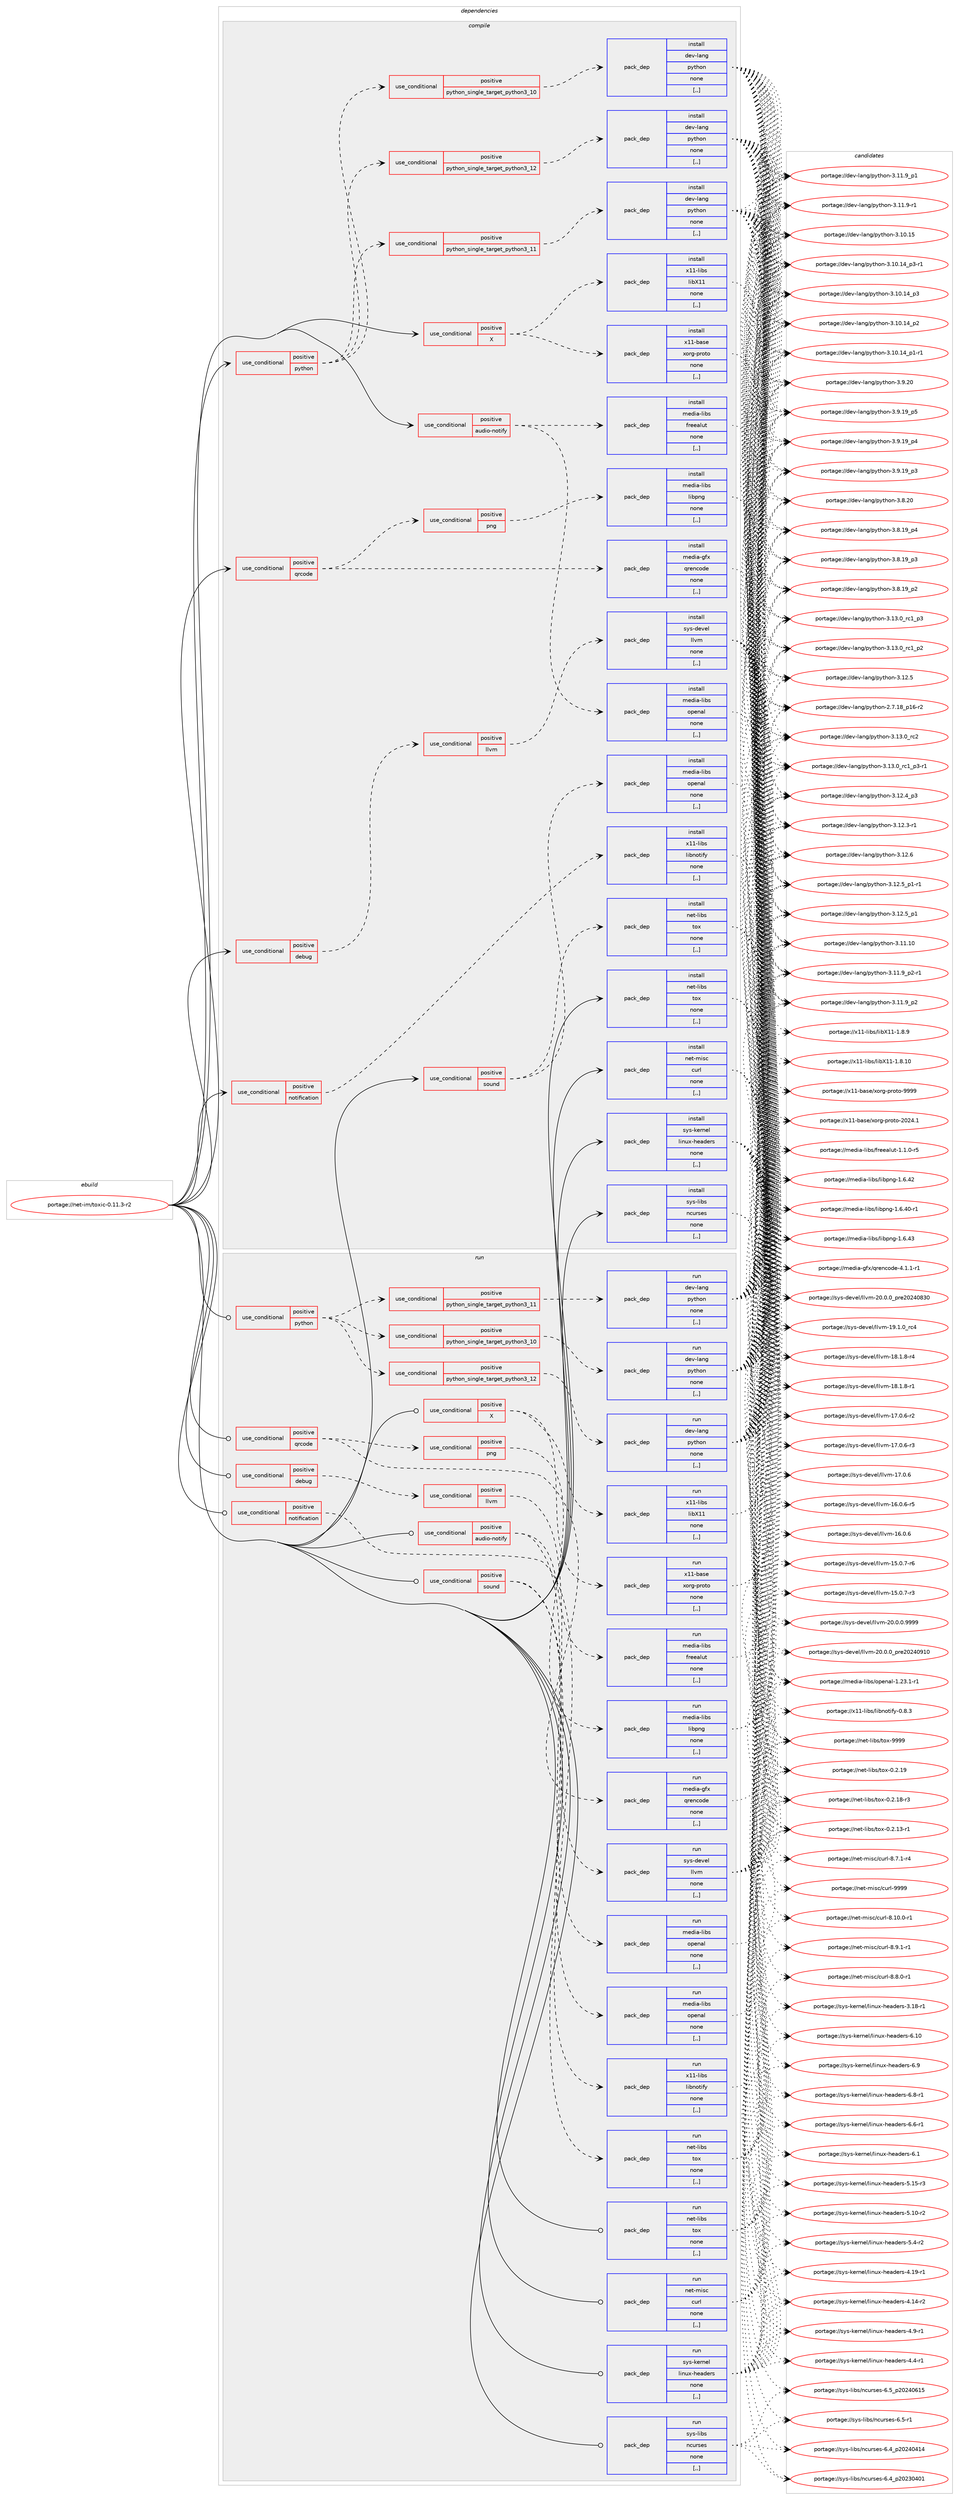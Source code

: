 digraph prolog {

# *************
# Graph options
# *************

newrank=true;
concentrate=true;
compound=true;
graph [rankdir=LR,fontname=Helvetica,fontsize=10,ranksep=1.5];#, ranksep=2.5, nodesep=0.2];
edge  [arrowhead=vee];
node  [fontname=Helvetica,fontsize=10];

# **********
# The ebuild
# **********

subgraph cluster_leftcol {
color=gray;
label=<<i>ebuild</i>>;
id [label="portage://net-im/toxic-0.11.3-r2", color=red, width=4, href="../net-im/toxic-0.11.3-r2.svg"];
}

# ****************
# The dependencies
# ****************

subgraph cluster_midcol {
color=gray;
label=<<i>dependencies</i>>;
subgraph cluster_compile {
fillcolor="#eeeeee";
style=filled;
label=<<i>compile</i>>;
subgraph cond226679 {
dependency867007 [label=<<TABLE BORDER="0" CELLBORDER="1" CELLSPACING="0" CELLPADDING="4"><TR><TD ROWSPAN="3" CELLPADDING="10">use_conditional</TD></TR><TR><TD>positive</TD></TR><TR><TD>X</TD></TR></TABLE>>, shape=none, color=red];
subgraph pack633947 {
dependency867008 [label=<<TABLE BORDER="0" CELLBORDER="1" CELLSPACING="0" CELLPADDING="4" WIDTH="220"><TR><TD ROWSPAN="6" CELLPADDING="30">pack_dep</TD></TR><TR><TD WIDTH="110">install</TD></TR><TR><TD>x11-base</TD></TR><TR><TD>xorg-proto</TD></TR><TR><TD>none</TD></TR><TR><TD>[,,]</TD></TR></TABLE>>, shape=none, color=blue];
}
dependency867007:e -> dependency867008:w [weight=20,style="dashed",arrowhead="vee"];
subgraph pack633948 {
dependency867009 [label=<<TABLE BORDER="0" CELLBORDER="1" CELLSPACING="0" CELLPADDING="4" WIDTH="220"><TR><TD ROWSPAN="6" CELLPADDING="30">pack_dep</TD></TR><TR><TD WIDTH="110">install</TD></TR><TR><TD>x11-libs</TD></TR><TR><TD>libX11</TD></TR><TR><TD>none</TD></TR><TR><TD>[,,]</TD></TR></TABLE>>, shape=none, color=blue];
}
dependency867007:e -> dependency867009:w [weight=20,style="dashed",arrowhead="vee"];
}
id:e -> dependency867007:w [weight=20,style="solid",arrowhead="vee"];
subgraph cond226680 {
dependency867010 [label=<<TABLE BORDER="0" CELLBORDER="1" CELLSPACING="0" CELLPADDING="4"><TR><TD ROWSPAN="3" CELLPADDING="10">use_conditional</TD></TR><TR><TD>positive</TD></TR><TR><TD>audio-notify</TD></TR></TABLE>>, shape=none, color=red];
subgraph pack633949 {
dependency867011 [label=<<TABLE BORDER="0" CELLBORDER="1" CELLSPACING="0" CELLPADDING="4" WIDTH="220"><TR><TD ROWSPAN="6" CELLPADDING="30">pack_dep</TD></TR><TR><TD WIDTH="110">install</TD></TR><TR><TD>media-libs</TD></TR><TR><TD>freealut</TD></TR><TR><TD>none</TD></TR><TR><TD>[,,]</TD></TR></TABLE>>, shape=none, color=blue];
}
dependency867010:e -> dependency867011:w [weight=20,style="dashed",arrowhead="vee"];
subgraph pack633950 {
dependency867012 [label=<<TABLE BORDER="0" CELLBORDER="1" CELLSPACING="0" CELLPADDING="4" WIDTH="220"><TR><TD ROWSPAN="6" CELLPADDING="30">pack_dep</TD></TR><TR><TD WIDTH="110">install</TD></TR><TR><TD>media-libs</TD></TR><TR><TD>openal</TD></TR><TR><TD>none</TD></TR><TR><TD>[,,]</TD></TR></TABLE>>, shape=none, color=blue];
}
dependency867010:e -> dependency867012:w [weight=20,style="dashed",arrowhead="vee"];
}
id:e -> dependency867010:w [weight=20,style="solid",arrowhead="vee"];
subgraph cond226681 {
dependency867013 [label=<<TABLE BORDER="0" CELLBORDER="1" CELLSPACING="0" CELLPADDING="4"><TR><TD ROWSPAN="3" CELLPADDING="10">use_conditional</TD></TR><TR><TD>positive</TD></TR><TR><TD>debug</TD></TR></TABLE>>, shape=none, color=red];
subgraph cond226682 {
dependency867014 [label=<<TABLE BORDER="0" CELLBORDER="1" CELLSPACING="0" CELLPADDING="4"><TR><TD ROWSPAN="3" CELLPADDING="10">use_conditional</TD></TR><TR><TD>positive</TD></TR><TR><TD>llvm</TD></TR></TABLE>>, shape=none, color=red];
subgraph pack633951 {
dependency867015 [label=<<TABLE BORDER="0" CELLBORDER="1" CELLSPACING="0" CELLPADDING="4" WIDTH="220"><TR><TD ROWSPAN="6" CELLPADDING="30">pack_dep</TD></TR><TR><TD WIDTH="110">install</TD></TR><TR><TD>sys-devel</TD></TR><TR><TD>llvm</TD></TR><TR><TD>none</TD></TR><TR><TD>[,,]</TD></TR></TABLE>>, shape=none, color=blue];
}
dependency867014:e -> dependency867015:w [weight=20,style="dashed",arrowhead="vee"];
}
dependency867013:e -> dependency867014:w [weight=20,style="dashed",arrowhead="vee"];
}
id:e -> dependency867013:w [weight=20,style="solid",arrowhead="vee"];
subgraph cond226683 {
dependency867016 [label=<<TABLE BORDER="0" CELLBORDER="1" CELLSPACING="0" CELLPADDING="4"><TR><TD ROWSPAN="3" CELLPADDING="10">use_conditional</TD></TR><TR><TD>positive</TD></TR><TR><TD>notification</TD></TR></TABLE>>, shape=none, color=red];
subgraph pack633952 {
dependency867017 [label=<<TABLE BORDER="0" CELLBORDER="1" CELLSPACING="0" CELLPADDING="4" WIDTH="220"><TR><TD ROWSPAN="6" CELLPADDING="30">pack_dep</TD></TR><TR><TD WIDTH="110">install</TD></TR><TR><TD>x11-libs</TD></TR><TR><TD>libnotify</TD></TR><TR><TD>none</TD></TR><TR><TD>[,,]</TD></TR></TABLE>>, shape=none, color=blue];
}
dependency867016:e -> dependency867017:w [weight=20,style="dashed",arrowhead="vee"];
}
id:e -> dependency867016:w [weight=20,style="solid",arrowhead="vee"];
subgraph cond226684 {
dependency867018 [label=<<TABLE BORDER="0" CELLBORDER="1" CELLSPACING="0" CELLPADDING="4"><TR><TD ROWSPAN="3" CELLPADDING="10">use_conditional</TD></TR><TR><TD>positive</TD></TR><TR><TD>python</TD></TR></TABLE>>, shape=none, color=red];
subgraph cond226685 {
dependency867019 [label=<<TABLE BORDER="0" CELLBORDER="1" CELLSPACING="0" CELLPADDING="4"><TR><TD ROWSPAN="3" CELLPADDING="10">use_conditional</TD></TR><TR><TD>positive</TD></TR><TR><TD>python_single_target_python3_10</TD></TR></TABLE>>, shape=none, color=red];
subgraph pack633953 {
dependency867020 [label=<<TABLE BORDER="0" CELLBORDER="1" CELLSPACING="0" CELLPADDING="4" WIDTH="220"><TR><TD ROWSPAN="6" CELLPADDING="30">pack_dep</TD></TR><TR><TD WIDTH="110">install</TD></TR><TR><TD>dev-lang</TD></TR><TR><TD>python</TD></TR><TR><TD>none</TD></TR><TR><TD>[,,]</TD></TR></TABLE>>, shape=none, color=blue];
}
dependency867019:e -> dependency867020:w [weight=20,style="dashed",arrowhead="vee"];
}
dependency867018:e -> dependency867019:w [weight=20,style="dashed",arrowhead="vee"];
subgraph cond226686 {
dependency867021 [label=<<TABLE BORDER="0" CELLBORDER="1" CELLSPACING="0" CELLPADDING="4"><TR><TD ROWSPAN="3" CELLPADDING="10">use_conditional</TD></TR><TR><TD>positive</TD></TR><TR><TD>python_single_target_python3_11</TD></TR></TABLE>>, shape=none, color=red];
subgraph pack633954 {
dependency867022 [label=<<TABLE BORDER="0" CELLBORDER="1" CELLSPACING="0" CELLPADDING="4" WIDTH="220"><TR><TD ROWSPAN="6" CELLPADDING="30">pack_dep</TD></TR><TR><TD WIDTH="110">install</TD></TR><TR><TD>dev-lang</TD></TR><TR><TD>python</TD></TR><TR><TD>none</TD></TR><TR><TD>[,,]</TD></TR></TABLE>>, shape=none, color=blue];
}
dependency867021:e -> dependency867022:w [weight=20,style="dashed",arrowhead="vee"];
}
dependency867018:e -> dependency867021:w [weight=20,style="dashed",arrowhead="vee"];
subgraph cond226687 {
dependency867023 [label=<<TABLE BORDER="0" CELLBORDER="1" CELLSPACING="0" CELLPADDING="4"><TR><TD ROWSPAN="3" CELLPADDING="10">use_conditional</TD></TR><TR><TD>positive</TD></TR><TR><TD>python_single_target_python3_12</TD></TR></TABLE>>, shape=none, color=red];
subgraph pack633955 {
dependency867024 [label=<<TABLE BORDER="0" CELLBORDER="1" CELLSPACING="0" CELLPADDING="4" WIDTH="220"><TR><TD ROWSPAN="6" CELLPADDING="30">pack_dep</TD></TR><TR><TD WIDTH="110">install</TD></TR><TR><TD>dev-lang</TD></TR><TR><TD>python</TD></TR><TR><TD>none</TD></TR><TR><TD>[,,]</TD></TR></TABLE>>, shape=none, color=blue];
}
dependency867023:e -> dependency867024:w [weight=20,style="dashed",arrowhead="vee"];
}
dependency867018:e -> dependency867023:w [weight=20,style="dashed",arrowhead="vee"];
}
id:e -> dependency867018:w [weight=20,style="solid",arrowhead="vee"];
subgraph cond226688 {
dependency867025 [label=<<TABLE BORDER="0" CELLBORDER="1" CELLSPACING="0" CELLPADDING="4"><TR><TD ROWSPAN="3" CELLPADDING="10">use_conditional</TD></TR><TR><TD>positive</TD></TR><TR><TD>qrcode</TD></TR></TABLE>>, shape=none, color=red];
subgraph pack633956 {
dependency867026 [label=<<TABLE BORDER="0" CELLBORDER="1" CELLSPACING="0" CELLPADDING="4" WIDTH="220"><TR><TD ROWSPAN="6" CELLPADDING="30">pack_dep</TD></TR><TR><TD WIDTH="110">install</TD></TR><TR><TD>media-gfx</TD></TR><TR><TD>qrencode</TD></TR><TR><TD>none</TD></TR><TR><TD>[,,]</TD></TR></TABLE>>, shape=none, color=blue];
}
dependency867025:e -> dependency867026:w [weight=20,style="dashed",arrowhead="vee"];
subgraph cond226689 {
dependency867027 [label=<<TABLE BORDER="0" CELLBORDER="1" CELLSPACING="0" CELLPADDING="4"><TR><TD ROWSPAN="3" CELLPADDING="10">use_conditional</TD></TR><TR><TD>positive</TD></TR><TR><TD>png</TD></TR></TABLE>>, shape=none, color=red];
subgraph pack633957 {
dependency867028 [label=<<TABLE BORDER="0" CELLBORDER="1" CELLSPACING="0" CELLPADDING="4" WIDTH="220"><TR><TD ROWSPAN="6" CELLPADDING="30">pack_dep</TD></TR><TR><TD WIDTH="110">install</TD></TR><TR><TD>media-libs</TD></TR><TR><TD>libpng</TD></TR><TR><TD>none</TD></TR><TR><TD>[,,]</TD></TR></TABLE>>, shape=none, color=blue];
}
dependency867027:e -> dependency867028:w [weight=20,style="dashed",arrowhead="vee"];
}
dependency867025:e -> dependency867027:w [weight=20,style="dashed",arrowhead="vee"];
}
id:e -> dependency867025:w [weight=20,style="solid",arrowhead="vee"];
subgraph cond226690 {
dependency867029 [label=<<TABLE BORDER="0" CELLBORDER="1" CELLSPACING="0" CELLPADDING="4"><TR><TD ROWSPAN="3" CELLPADDING="10">use_conditional</TD></TR><TR><TD>positive</TD></TR><TR><TD>sound</TD></TR></TABLE>>, shape=none, color=red];
subgraph pack633958 {
dependency867030 [label=<<TABLE BORDER="0" CELLBORDER="1" CELLSPACING="0" CELLPADDING="4" WIDTH="220"><TR><TD ROWSPAN="6" CELLPADDING="30">pack_dep</TD></TR><TR><TD WIDTH="110">install</TD></TR><TR><TD>media-libs</TD></TR><TR><TD>openal</TD></TR><TR><TD>none</TD></TR><TR><TD>[,,]</TD></TR></TABLE>>, shape=none, color=blue];
}
dependency867029:e -> dependency867030:w [weight=20,style="dashed",arrowhead="vee"];
subgraph pack633959 {
dependency867031 [label=<<TABLE BORDER="0" CELLBORDER="1" CELLSPACING="0" CELLPADDING="4" WIDTH="220"><TR><TD ROWSPAN="6" CELLPADDING="30">pack_dep</TD></TR><TR><TD WIDTH="110">install</TD></TR><TR><TD>net-libs</TD></TR><TR><TD>tox</TD></TR><TR><TD>none</TD></TR><TR><TD>[,,]</TD></TR></TABLE>>, shape=none, color=blue];
}
dependency867029:e -> dependency867031:w [weight=20,style="dashed",arrowhead="vee"];
}
id:e -> dependency867029:w [weight=20,style="solid",arrowhead="vee"];
subgraph pack633960 {
dependency867032 [label=<<TABLE BORDER="0" CELLBORDER="1" CELLSPACING="0" CELLPADDING="4" WIDTH="220"><TR><TD ROWSPAN="6" CELLPADDING="30">pack_dep</TD></TR><TR><TD WIDTH="110">install</TD></TR><TR><TD>net-libs</TD></TR><TR><TD>tox</TD></TR><TR><TD>none</TD></TR><TR><TD>[,,]</TD></TR></TABLE>>, shape=none, color=blue];
}
id:e -> dependency867032:w [weight=20,style="solid",arrowhead="vee"];
subgraph pack633961 {
dependency867033 [label=<<TABLE BORDER="0" CELLBORDER="1" CELLSPACING="0" CELLPADDING="4" WIDTH="220"><TR><TD ROWSPAN="6" CELLPADDING="30">pack_dep</TD></TR><TR><TD WIDTH="110">install</TD></TR><TR><TD>net-misc</TD></TR><TR><TD>curl</TD></TR><TR><TD>none</TD></TR><TR><TD>[,,]</TD></TR></TABLE>>, shape=none, color=blue];
}
id:e -> dependency867033:w [weight=20,style="solid",arrowhead="vee"];
subgraph pack633962 {
dependency867034 [label=<<TABLE BORDER="0" CELLBORDER="1" CELLSPACING="0" CELLPADDING="4" WIDTH="220"><TR><TD ROWSPAN="6" CELLPADDING="30">pack_dep</TD></TR><TR><TD WIDTH="110">install</TD></TR><TR><TD>sys-kernel</TD></TR><TR><TD>linux-headers</TD></TR><TR><TD>none</TD></TR><TR><TD>[,,]</TD></TR></TABLE>>, shape=none, color=blue];
}
id:e -> dependency867034:w [weight=20,style="solid",arrowhead="vee"];
subgraph pack633963 {
dependency867035 [label=<<TABLE BORDER="0" CELLBORDER="1" CELLSPACING="0" CELLPADDING="4" WIDTH="220"><TR><TD ROWSPAN="6" CELLPADDING="30">pack_dep</TD></TR><TR><TD WIDTH="110">install</TD></TR><TR><TD>sys-libs</TD></TR><TR><TD>ncurses</TD></TR><TR><TD>none</TD></TR><TR><TD>[,,]</TD></TR></TABLE>>, shape=none, color=blue];
}
id:e -> dependency867035:w [weight=20,style="solid",arrowhead="vee"];
}
subgraph cluster_compileandrun {
fillcolor="#eeeeee";
style=filled;
label=<<i>compile and run</i>>;
}
subgraph cluster_run {
fillcolor="#eeeeee";
style=filled;
label=<<i>run</i>>;
subgraph cond226691 {
dependency867036 [label=<<TABLE BORDER="0" CELLBORDER="1" CELLSPACING="0" CELLPADDING="4"><TR><TD ROWSPAN="3" CELLPADDING="10">use_conditional</TD></TR><TR><TD>positive</TD></TR><TR><TD>X</TD></TR></TABLE>>, shape=none, color=red];
subgraph pack633964 {
dependency867037 [label=<<TABLE BORDER="0" CELLBORDER="1" CELLSPACING="0" CELLPADDING="4" WIDTH="220"><TR><TD ROWSPAN="6" CELLPADDING="30">pack_dep</TD></TR><TR><TD WIDTH="110">run</TD></TR><TR><TD>x11-base</TD></TR><TR><TD>xorg-proto</TD></TR><TR><TD>none</TD></TR><TR><TD>[,,]</TD></TR></TABLE>>, shape=none, color=blue];
}
dependency867036:e -> dependency867037:w [weight=20,style="dashed",arrowhead="vee"];
subgraph pack633965 {
dependency867038 [label=<<TABLE BORDER="0" CELLBORDER="1" CELLSPACING="0" CELLPADDING="4" WIDTH="220"><TR><TD ROWSPAN="6" CELLPADDING="30">pack_dep</TD></TR><TR><TD WIDTH="110">run</TD></TR><TR><TD>x11-libs</TD></TR><TR><TD>libX11</TD></TR><TR><TD>none</TD></TR><TR><TD>[,,]</TD></TR></TABLE>>, shape=none, color=blue];
}
dependency867036:e -> dependency867038:w [weight=20,style="dashed",arrowhead="vee"];
}
id:e -> dependency867036:w [weight=20,style="solid",arrowhead="odot"];
subgraph cond226692 {
dependency867039 [label=<<TABLE BORDER="0" CELLBORDER="1" CELLSPACING="0" CELLPADDING="4"><TR><TD ROWSPAN="3" CELLPADDING="10">use_conditional</TD></TR><TR><TD>positive</TD></TR><TR><TD>audio-notify</TD></TR></TABLE>>, shape=none, color=red];
subgraph pack633966 {
dependency867040 [label=<<TABLE BORDER="0" CELLBORDER="1" CELLSPACING="0" CELLPADDING="4" WIDTH="220"><TR><TD ROWSPAN="6" CELLPADDING="30">pack_dep</TD></TR><TR><TD WIDTH="110">run</TD></TR><TR><TD>media-libs</TD></TR><TR><TD>freealut</TD></TR><TR><TD>none</TD></TR><TR><TD>[,,]</TD></TR></TABLE>>, shape=none, color=blue];
}
dependency867039:e -> dependency867040:w [weight=20,style="dashed",arrowhead="vee"];
subgraph pack633967 {
dependency867041 [label=<<TABLE BORDER="0" CELLBORDER="1" CELLSPACING="0" CELLPADDING="4" WIDTH="220"><TR><TD ROWSPAN="6" CELLPADDING="30">pack_dep</TD></TR><TR><TD WIDTH="110">run</TD></TR><TR><TD>media-libs</TD></TR><TR><TD>openal</TD></TR><TR><TD>none</TD></TR><TR><TD>[,,]</TD></TR></TABLE>>, shape=none, color=blue];
}
dependency867039:e -> dependency867041:w [weight=20,style="dashed",arrowhead="vee"];
}
id:e -> dependency867039:w [weight=20,style="solid",arrowhead="odot"];
subgraph cond226693 {
dependency867042 [label=<<TABLE BORDER="0" CELLBORDER="1" CELLSPACING="0" CELLPADDING="4"><TR><TD ROWSPAN="3" CELLPADDING="10">use_conditional</TD></TR><TR><TD>positive</TD></TR><TR><TD>debug</TD></TR></TABLE>>, shape=none, color=red];
subgraph cond226694 {
dependency867043 [label=<<TABLE BORDER="0" CELLBORDER="1" CELLSPACING="0" CELLPADDING="4"><TR><TD ROWSPAN="3" CELLPADDING="10">use_conditional</TD></TR><TR><TD>positive</TD></TR><TR><TD>llvm</TD></TR></TABLE>>, shape=none, color=red];
subgraph pack633968 {
dependency867044 [label=<<TABLE BORDER="0" CELLBORDER="1" CELLSPACING="0" CELLPADDING="4" WIDTH="220"><TR><TD ROWSPAN="6" CELLPADDING="30">pack_dep</TD></TR><TR><TD WIDTH="110">run</TD></TR><TR><TD>sys-devel</TD></TR><TR><TD>llvm</TD></TR><TR><TD>none</TD></TR><TR><TD>[,,]</TD></TR></TABLE>>, shape=none, color=blue];
}
dependency867043:e -> dependency867044:w [weight=20,style="dashed",arrowhead="vee"];
}
dependency867042:e -> dependency867043:w [weight=20,style="dashed",arrowhead="vee"];
}
id:e -> dependency867042:w [weight=20,style="solid",arrowhead="odot"];
subgraph cond226695 {
dependency867045 [label=<<TABLE BORDER="0" CELLBORDER="1" CELLSPACING="0" CELLPADDING="4"><TR><TD ROWSPAN="3" CELLPADDING="10">use_conditional</TD></TR><TR><TD>positive</TD></TR><TR><TD>notification</TD></TR></TABLE>>, shape=none, color=red];
subgraph pack633969 {
dependency867046 [label=<<TABLE BORDER="0" CELLBORDER="1" CELLSPACING="0" CELLPADDING="4" WIDTH="220"><TR><TD ROWSPAN="6" CELLPADDING="30">pack_dep</TD></TR><TR><TD WIDTH="110">run</TD></TR><TR><TD>x11-libs</TD></TR><TR><TD>libnotify</TD></TR><TR><TD>none</TD></TR><TR><TD>[,,]</TD></TR></TABLE>>, shape=none, color=blue];
}
dependency867045:e -> dependency867046:w [weight=20,style="dashed",arrowhead="vee"];
}
id:e -> dependency867045:w [weight=20,style="solid",arrowhead="odot"];
subgraph cond226696 {
dependency867047 [label=<<TABLE BORDER="0" CELLBORDER="1" CELLSPACING="0" CELLPADDING="4"><TR><TD ROWSPAN="3" CELLPADDING="10">use_conditional</TD></TR><TR><TD>positive</TD></TR><TR><TD>python</TD></TR></TABLE>>, shape=none, color=red];
subgraph cond226697 {
dependency867048 [label=<<TABLE BORDER="0" CELLBORDER="1" CELLSPACING="0" CELLPADDING="4"><TR><TD ROWSPAN="3" CELLPADDING="10">use_conditional</TD></TR><TR><TD>positive</TD></TR><TR><TD>python_single_target_python3_10</TD></TR></TABLE>>, shape=none, color=red];
subgraph pack633970 {
dependency867049 [label=<<TABLE BORDER="0" CELLBORDER="1" CELLSPACING="0" CELLPADDING="4" WIDTH="220"><TR><TD ROWSPAN="6" CELLPADDING="30">pack_dep</TD></TR><TR><TD WIDTH="110">run</TD></TR><TR><TD>dev-lang</TD></TR><TR><TD>python</TD></TR><TR><TD>none</TD></TR><TR><TD>[,,]</TD></TR></TABLE>>, shape=none, color=blue];
}
dependency867048:e -> dependency867049:w [weight=20,style="dashed",arrowhead="vee"];
}
dependency867047:e -> dependency867048:w [weight=20,style="dashed",arrowhead="vee"];
subgraph cond226698 {
dependency867050 [label=<<TABLE BORDER="0" CELLBORDER="1" CELLSPACING="0" CELLPADDING="4"><TR><TD ROWSPAN="3" CELLPADDING="10">use_conditional</TD></TR><TR><TD>positive</TD></TR><TR><TD>python_single_target_python3_11</TD></TR></TABLE>>, shape=none, color=red];
subgraph pack633971 {
dependency867051 [label=<<TABLE BORDER="0" CELLBORDER="1" CELLSPACING="0" CELLPADDING="4" WIDTH="220"><TR><TD ROWSPAN="6" CELLPADDING="30">pack_dep</TD></TR><TR><TD WIDTH="110">run</TD></TR><TR><TD>dev-lang</TD></TR><TR><TD>python</TD></TR><TR><TD>none</TD></TR><TR><TD>[,,]</TD></TR></TABLE>>, shape=none, color=blue];
}
dependency867050:e -> dependency867051:w [weight=20,style="dashed",arrowhead="vee"];
}
dependency867047:e -> dependency867050:w [weight=20,style="dashed",arrowhead="vee"];
subgraph cond226699 {
dependency867052 [label=<<TABLE BORDER="0" CELLBORDER="1" CELLSPACING="0" CELLPADDING="4"><TR><TD ROWSPAN="3" CELLPADDING="10">use_conditional</TD></TR><TR><TD>positive</TD></TR><TR><TD>python_single_target_python3_12</TD></TR></TABLE>>, shape=none, color=red];
subgraph pack633972 {
dependency867053 [label=<<TABLE BORDER="0" CELLBORDER="1" CELLSPACING="0" CELLPADDING="4" WIDTH="220"><TR><TD ROWSPAN="6" CELLPADDING="30">pack_dep</TD></TR><TR><TD WIDTH="110">run</TD></TR><TR><TD>dev-lang</TD></TR><TR><TD>python</TD></TR><TR><TD>none</TD></TR><TR><TD>[,,]</TD></TR></TABLE>>, shape=none, color=blue];
}
dependency867052:e -> dependency867053:w [weight=20,style="dashed",arrowhead="vee"];
}
dependency867047:e -> dependency867052:w [weight=20,style="dashed",arrowhead="vee"];
}
id:e -> dependency867047:w [weight=20,style="solid",arrowhead="odot"];
subgraph cond226700 {
dependency867054 [label=<<TABLE BORDER="0" CELLBORDER="1" CELLSPACING="0" CELLPADDING="4"><TR><TD ROWSPAN="3" CELLPADDING="10">use_conditional</TD></TR><TR><TD>positive</TD></TR><TR><TD>qrcode</TD></TR></TABLE>>, shape=none, color=red];
subgraph pack633973 {
dependency867055 [label=<<TABLE BORDER="0" CELLBORDER="1" CELLSPACING="0" CELLPADDING="4" WIDTH="220"><TR><TD ROWSPAN="6" CELLPADDING="30">pack_dep</TD></TR><TR><TD WIDTH="110">run</TD></TR><TR><TD>media-gfx</TD></TR><TR><TD>qrencode</TD></TR><TR><TD>none</TD></TR><TR><TD>[,,]</TD></TR></TABLE>>, shape=none, color=blue];
}
dependency867054:e -> dependency867055:w [weight=20,style="dashed",arrowhead="vee"];
subgraph cond226701 {
dependency867056 [label=<<TABLE BORDER="0" CELLBORDER="1" CELLSPACING="0" CELLPADDING="4"><TR><TD ROWSPAN="3" CELLPADDING="10">use_conditional</TD></TR><TR><TD>positive</TD></TR><TR><TD>png</TD></TR></TABLE>>, shape=none, color=red];
subgraph pack633974 {
dependency867057 [label=<<TABLE BORDER="0" CELLBORDER="1" CELLSPACING="0" CELLPADDING="4" WIDTH="220"><TR><TD ROWSPAN="6" CELLPADDING="30">pack_dep</TD></TR><TR><TD WIDTH="110">run</TD></TR><TR><TD>media-libs</TD></TR><TR><TD>libpng</TD></TR><TR><TD>none</TD></TR><TR><TD>[,,]</TD></TR></TABLE>>, shape=none, color=blue];
}
dependency867056:e -> dependency867057:w [weight=20,style="dashed",arrowhead="vee"];
}
dependency867054:e -> dependency867056:w [weight=20,style="dashed",arrowhead="vee"];
}
id:e -> dependency867054:w [weight=20,style="solid",arrowhead="odot"];
subgraph cond226702 {
dependency867058 [label=<<TABLE BORDER="0" CELLBORDER="1" CELLSPACING="0" CELLPADDING="4"><TR><TD ROWSPAN="3" CELLPADDING="10">use_conditional</TD></TR><TR><TD>positive</TD></TR><TR><TD>sound</TD></TR></TABLE>>, shape=none, color=red];
subgraph pack633975 {
dependency867059 [label=<<TABLE BORDER="0" CELLBORDER="1" CELLSPACING="0" CELLPADDING="4" WIDTH="220"><TR><TD ROWSPAN="6" CELLPADDING="30">pack_dep</TD></TR><TR><TD WIDTH="110">run</TD></TR><TR><TD>media-libs</TD></TR><TR><TD>openal</TD></TR><TR><TD>none</TD></TR><TR><TD>[,,]</TD></TR></TABLE>>, shape=none, color=blue];
}
dependency867058:e -> dependency867059:w [weight=20,style="dashed",arrowhead="vee"];
subgraph pack633976 {
dependency867060 [label=<<TABLE BORDER="0" CELLBORDER="1" CELLSPACING="0" CELLPADDING="4" WIDTH="220"><TR><TD ROWSPAN="6" CELLPADDING="30">pack_dep</TD></TR><TR><TD WIDTH="110">run</TD></TR><TR><TD>net-libs</TD></TR><TR><TD>tox</TD></TR><TR><TD>none</TD></TR><TR><TD>[,,]</TD></TR></TABLE>>, shape=none, color=blue];
}
dependency867058:e -> dependency867060:w [weight=20,style="dashed",arrowhead="vee"];
}
id:e -> dependency867058:w [weight=20,style="solid",arrowhead="odot"];
subgraph pack633977 {
dependency867061 [label=<<TABLE BORDER="0" CELLBORDER="1" CELLSPACING="0" CELLPADDING="4" WIDTH="220"><TR><TD ROWSPAN="6" CELLPADDING="30">pack_dep</TD></TR><TR><TD WIDTH="110">run</TD></TR><TR><TD>net-libs</TD></TR><TR><TD>tox</TD></TR><TR><TD>none</TD></TR><TR><TD>[,,]</TD></TR></TABLE>>, shape=none, color=blue];
}
id:e -> dependency867061:w [weight=20,style="solid",arrowhead="odot"];
subgraph pack633978 {
dependency867062 [label=<<TABLE BORDER="0" CELLBORDER="1" CELLSPACING="0" CELLPADDING="4" WIDTH="220"><TR><TD ROWSPAN="6" CELLPADDING="30">pack_dep</TD></TR><TR><TD WIDTH="110">run</TD></TR><TR><TD>net-misc</TD></TR><TR><TD>curl</TD></TR><TR><TD>none</TD></TR><TR><TD>[,,]</TD></TR></TABLE>>, shape=none, color=blue];
}
id:e -> dependency867062:w [weight=20,style="solid",arrowhead="odot"];
subgraph pack633979 {
dependency867063 [label=<<TABLE BORDER="0" CELLBORDER="1" CELLSPACING="0" CELLPADDING="4" WIDTH="220"><TR><TD ROWSPAN="6" CELLPADDING="30">pack_dep</TD></TR><TR><TD WIDTH="110">run</TD></TR><TR><TD>sys-kernel</TD></TR><TR><TD>linux-headers</TD></TR><TR><TD>none</TD></TR><TR><TD>[,,]</TD></TR></TABLE>>, shape=none, color=blue];
}
id:e -> dependency867063:w [weight=20,style="solid",arrowhead="odot"];
subgraph pack633980 {
dependency867064 [label=<<TABLE BORDER="0" CELLBORDER="1" CELLSPACING="0" CELLPADDING="4" WIDTH="220"><TR><TD ROWSPAN="6" CELLPADDING="30">pack_dep</TD></TR><TR><TD WIDTH="110">run</TD></TR><TR><TD>sys-libs</TD></TR><TR><TD>ncurses</TD></TR><TR><TD>none</TD></TR><TR><TD>[,,]</TD></TR></TABLE>>, shape=none, color=blue];
}
id:e -> dependency867064:w [weight=20,style="solid",arrowhead="odot"];
}
}

# **************
# The candidates
# **************

subgraph cluster_choices {
rank=same;
color=gray;
label=<<i>candidates</i>>;

subgraph choice633947 {
color=black;
nodesep=1;
choice120494945989711510147120111114103451121141111161114557575757 [label="portage://x11-base/xorg-proto-9999", color=red, width=4,href="../x11-base/xorg-proto-9999.svg"];
choice1204949459897115101471201111141034511211411111611145504850524649 [label="portage://x11-base/xorg-proto-2024.1", color=red, width=4,href="../x11-base/xorg-proto-2024.1.svg"];
dependency867008:e -> choice120494945989711510147120111114103451121141111161114557575757:w [style=dotted,weight="100"];
dependency867008:e -> choice1204949459897115101471201111141034511211411111611145504850524649:w [style=dotted,weight="100"];
}
subgraph choice633948 {
color=black;
nodesep=1;
choice12049494510810598115471081059888494945494656464948 [label="portage://x11-libs/libX11-1.8.10", color=red, width=4,href="../x11-libs/libX11-1.8.10.svg"];
choice120494945108105981154710810598884949454946564657 [label="portage://x11-libs/libX11-1.8.9", color=red, width=4,href="../x11-libs/libX11-1.8.9.svg"];
dependency867009:e -> choice12049494510810598115471081059888494945494656464948:w [style=dotted,weight="100"];
dependency867009:e -> choice120494945108105981154710810598884949454946564657:w [style=dotted,weight="100"];
}
subgraph choice633949 {
color=black;
nodesep=1;
choice10910110010597451081059811547102114101101971081171164549464946484511453 [label="portage://media-libs/freealut-1.1.0-r5", color=red, width=4,href="../media-libs/freealut-1.1.0-r5.svg"];
dependency867011:e -> choice10910110010597451081059811547102114101101971081171164549464946484511453:w [style=dotted,weight="100"];
}
subgraph choice633950 {
color=black;
nodesep=1;
choice1091011001059745108105981154711111210111097108454946505146494511449 [label="portage://media-libs/openal-1.23.1-r1", color=red, width=4,href="../media-libs/openal-1.23.1-r1.svg"];
dependency867012:e -> choice1091011001059745108105981154711111210111097108454946505146494511449:w [style=dotted,weight="100"];
}
subgraph choice633951 {
color=black;
nodesep=1;
choice1151211154510010111810110847108108118109455048464846484657575757 [label="portage://sys-devel/llvm-20.0.0.9999", color=red, width=4,href="../sys-devel/llvm-20.0.0.9999.svg"];
choice115121115451001011181011084710810811810945504846484648951121141015048505248574948 [label="portage://sys-devel/llvm-20.0.0_pre20240910", color=red, width=4,href="../sys-devel/llvm-20.0.0_pre20240910.svg"];
choice115121115451001011181011084710810811810945504846484648951121141015048505248565148 [label="portage://sys-devel/llvm-20.0.0_pre20240830", color=red, width=4,href="../sys-devel/llvm-20.0.0_pre20240830.svg"];
choice115121115451001011181011084710810811810945495746494648951149952 [label="portage://sys-devel/llvm-19.1.0_rc4", color=red, width=4,href="../sys-devel/llvm-19.1.0_rc4.svg"];
choice1151211154510010111810110847108108118109454956464946564511452 [label="portage://sys-devel/llvm-18.1.8-r4", color=red, width=4,href="../sys-devel/llvm-18.1.8-r4.svg"];
choice1151211154510010111810110847108108118109454956464946564511449 [label="portage://sys-devel/llvm-18.1.8-r1", color=red, width=4,href="../sys-devel/llvm-18.1.8-r1.svg"];
choice1151211154510010111810110847108108118109454955464846544511451 [label="portage://sys-devel/llvm-17.0.6-r3", color=red, width=4,href="../sys-devel/llvm-17.0.6-r3.svg"];
choice1151211154510010111810110847108108118109454955464846544511450 [label="portage://sys-devel/llvm-17.0.6-r2", color=red, width=4,href="../sys-devel/llvm-17.0.6-r2.svg"];
choice115121115451001011181011084710810811810945495546484654 [label="portage://sys-devel/llvm-17.0.6", color=red, width=4,href="../sys-devel/llvm-17.0.6.svg"];
choice1151211154510010111810110847108108118109454954464846544511453 [label="portage://sys-devel/llvm-16.0.6-r5", color=red, width=4,href="../sys-devel/llvm-16.0.6-r5.svg"];
choice115121115451001011181011084710810811810945495446484654 [label="portage://sys-devel/llvm-16.0.6", color=red, width=4,href="../sys-devel/llvm-16.0.6.svg"];
choice1151211154510010111810110847108108118109454953464846554511454 [label="portage://sys-devel/llvm-15.0.7-r6", color=red, width=4,href="../sys-devel/llvm-15.0.7-r6.svg"];
choice1151211154510010111810110847108108118109454953464846554511451 [label="portage://sys-devel/llvm-15.0.7-r3", color=red, width=4,href="../sys-devel/llvm-15.0.7-r3.svg"];
dependency867015:e -> choice1151211154510010111810110847108108118109455048464846484657575757:w [style=dotted,weight="100"];
dependency867015:e -> choice115121115451001011181011084710810811810945504846484648951121141015048505248574948:w [style=dotted,weight="100"];
dependency867015:e -> choice115121115451001011181011084710810811810945504846484648951121141015048505248565148:w [style=dotted,weight="100"];
dependency867015:e -> choice115121115451001011181011084710810811810945495746494648951149952:w [style=dotted,weight="100"];
dependency867015:e -> choice1151211154510010111810110847108108118109454956464946564511452:w [style=dotted,weight="100"];
dependency867015:e -> choice1151211154510010111810110847108108118109454956464946564511449:w [style=dotted,weight="100"];
dependency867015:e -> choice1151211154510010111810110847108108118109454955464846544511451:w [style=dotted,weight="100"];
dependency867015:e -> choice1151211154510010111810110847108108118109454955464846544511450:w [style=dotted,weight="100"];
dependency867015:e -> choice115121115451001011181011084710810811810945495546484654:w [style=dotted,weight="100"];
dependency867015:e -> choice1151211154510010111810110847108108118109454954464846544511453:w [style=dotted,weight="100"];
dependency867015:e -> choice115121115451001011181011084710810811810945495446484654:w [style=dotted,weight="100"];
dependency867015:e -> choice1151211154510010111810110847108108118109454953464846554511454:w [style=dotted,weight="100"];
dependency867015:e -> choice1151211154510010111810110847108108118109454953464846554511451:w [style=dotted,weight="100"];
}
subgraph choice633952 {
color=black;
nodesep=1;
choice120494945108105981154710810598110111116105102121454846564651 [label="portage://x11-libs/libnotify-0.8.3", color=red, width=4,href="../x11-libs/libnotify-0.8.3.svg"];
dependency867017:e -> choice120494945108105981154710810598110111116105102121454846564651:w [style=dotted,weight="100"];
}
subgraph choice633953 {
color=black;
nodesep=1;
choice10010111845108971101034711212111610411111045514649514648951149950 [label="portage://dev-lang/python-3.13.0_rc2", color=red, width=4,href="../dev-lang/python-3.13.0_rc2.svg"];
choice1001011184510897110103471121211161041111104551464951464895114994995112514511449 [label="portage://dev-lang/python-3.13.0_rc1_p3-r1", color=red, width=4,href="../dev-lang/python-3.13.0_rc1_p3-r1.svg"];
choice100101118451089711010347112121116104111110455146495146489511499499511251 [label="portage://dev-lang/python-3.13.0_rc1_p3", color=red, width=4,href="../dev-lang/python-3.13.0_rc1_p3.svg"];
choice100101118451089711010347112121116104111110455146495146489511499499511250 [label="portage://dev-lang/python-3.13.0_rc1_p2", color=red, width=4,href="../dev-lang/python-3.13.0_rc1_p2.svg"];
choice10010111845108971101034711212111610411111045514649504654 [label="portage://dev-lang/python-3.12.6", color=red, width=4,href="../dev-lang/python-3.12.6.svg"];
choice1001011184510897110103471121211161041111104551464950465395112494511449 [label="portage://dev-lang/python-3.12.5_p1-r1", color=red, width=4,href="../dev-lang/python-3.12.5_p1-r1.svg"];
choice100101118451089711010347112121116104111110455146495046539511249 [label="portage://dev-lang/python-3.12.5_p1", color=red, width=4,href="../dev-lang/python-3.12.5_p1.svg"];
choice10010111845108971101034711212111610411111045514649504653 [label="portage://dev-lang/python-3.12.5", color=red, width=4,href="../dev-lang/python-3.12.5.svg"];
choice100101118451089711010347112121116104111110455146495046529511251 [label="portage://dev-lang/python-3.12.4_p3", color=red, width=4,href="../dev-lang/python-3.12.4_p3.svg"];
choice100101118451089711010347112121116104111110455146495046514511449 [label="portage://dev-lang/python-3.12.3-r1", color=red, width=4,href="../dev-lang/python-3.12.3-r1.svg"];
choice1001011184510897110103471121211161041111104551464949464948 [label="portage://dev-lang/python-3.11.10", color=red, width=4,href="../dev-lang/python-3.11.10.svg"];
choice1001011184510897110103471121211161041111104551464949465795112504511449 [label="portage://dev-lang/python-3.11.9_p2-r1", color=red, width=4,href="../dev-lang/python-3.11.9_p2-r1.svg"];
choice100101118451089711010347112121116104111110455146494946579511250 [label="portage://dev-lang/python-3.11.9_p2", color=red, width=4,href="../dev-lang/python-3.11.9_p2.svg"];
choice100101118451089711010347112121116104111110455146494946579511249 [label="portage://dev-lang/python-3.11.9_p1", color=red, width=4,href="../dev-lang/python-3.11.9_p1.svg"];
choice100101118451089711010347112121116104111110455146494946574511449 [label="portage://dev-lang/python-3.11.9-r1", color=red, width=4,href="../dev-lang/python-3.11.9-r1.svg"];
choice1001011184510897110103471121211161041111104551464948464953 [label="portage://dev-lang/python-3.10.15", color=red, width=4,href="../dev-lang/python-3.10.15.svg"];
choice100101118451089711010347112121116104111110455146494846495295112514511449 [label="portage://dev-lang/python-3.10.14_p3-r1", color=red, width=4,href="../dev-lang/python-3.10.14_p3-r1.svg"];
choice10010111845108971101034711212111610411111045514649484649529511251 [label="portage://dev-lang/python-3.10.14_p3", color=red, width=4,href="../dev-lang/python-3.10.14_p3.svg"];
choice10010111845108971101034711212111610411111045514649484649529511250 [label="portage://dev-lang/python-3.10.14_p2", color=red, width=4,href="../dev-lang/python-3.10.14_p2.svg"];
choice100101118451089711010347112121116104111110455146494846495295112494511449 [label="portage://dev-lang/python-3.10.14_p1-r1", color=red, width=4,href="../dev-lang/python-3.10.14_p1-r1.svg"];
choice10010111845108971101034711212111610411111045514657465048 [label="portage://dev-lang/python-3.9.20", color=red, width=4,href="../dev-lang/python-3.9.20.svg"];
choice100101118451089711010347112121116104111110455146574649579511253 [label="portage://dev-lang/python-3.9.19_p5", color=red, width=4,href="../dev-lang/python-3.9.19_p5.svg"];
choice100101118451089711010347112121116104111110455146574649579511252 [label="portage://dev-lang/python-3.9.19_p4", color=red, width=4,href="../dev-lang/python-3.9.19_p4.svg"];
choice100101118451089711010347112121116104111110455146574649579511251 [label="portage://dev-lang/python-3.9.19_p3", color=red, width=4,href="../dev-lang/python-3.9.19_p3.svg"];
choice10010111845108971101034711212111610411111045514656465048 [label="portage://dev-lang/python-3.8.20", color=red, width=4,href="../dev-lang/python-3.8.20.svg"];
choice100101118451089711010347112121116104111110455146564649579511252 [label="portage://dev-lang/python-3.8.19_p4", color=red, width=4,href="../dev-lang/python-3.8.19_p4.svg"];
choice100101118451089711010347112121116104111110455146564649579511251 [label="portage://dev-lang/python-3.8.19_p3", color=red, width=4,href="../dev-lang/python-3.8.19_p3.svg"];
choice100101118451089711010347112121116104111110455146564649579511250 [label="portage://dev-lang/python-3.8.19_p2", color=red, width=4,href="../dev-lang/python-3.8.19_p2.svg"];
choice100101118451089711010347112121116104111110455046554649569511249544511450 [label="portage://dev-lang/python-2.7.18_p16-r2", color=red, width=4,href="../dev-lang/python-2.7.18_p16-r2.svg"];
dependency867020:e -> choice10010111845108971101034711212111610411111045514649514648951149950:w [style=dotted,weight="100"];
dependency867020:e -> choice1001011184510897110103471121211161041111104551464951464895114994995112514511449:w [style=dotted,weight="100"];
dependency867020:e -> choice100101118451089711010347112121116104111110455146495146489511499499511251:w [style=dotted,weight="100"];
dependency867020:e -> choice100101118451089711010347112121116104111110455146495146489511499499511250:w [style=dotted,weight="100"];
dependency867020:e -> choice10010111845108971101034711212111610411111045514649504654:w [style=dotted,weight="100"];
dependency867020:e -> choice1001011184510897110103471121211161041111104551464950465395112494511449:w [style=dotted,weight="100"];
dependency867020:e -> choice100101118451089711010347112121116104111110455146495046539511249:w [style=dotted,weight="100"];
dependency867020:e -> choice10010111845108971101034711212111610411111045514649504653:w [style=dotted,weight="100"];
dependency867020:e -> choice100101118451089711010347112121116104111110455146495046529511251:w [style=dotted,weight="100"];
dependency867020:e -> choice100101118451089711010347112121116104111110455146495046514511449:w [style=dotted,weight="100"];
dependency867020:e -> choice1001011184510897110103471121211161041111104551464949464948:w [style=dotted,weight="100"];
dependency867020:e -> choice1001011184510897110103471121211161041111104551464949465795112504511449:w [style=dotted,weight="100"];
dependency867020:e -> choice100101118451089711010347112121116104111110455146494946579511250:w [style=dotted,weight="100"];
dependency867020:e -> choice100101118451089711010347112121116104111110455146494946579511249:w [style=dotted,weight="100"];
dependency867020:e -> choice100101118451089711010347112121116104111110455146494946574511449:w [style=dotted,weight="100"];
dependency867020:e -> choice1001011184510897110103471121211161041111104551464948464953:w [style=dotted,weight="100"];
dependency867020:e -> choice100101118451089711010347112121116104111110455146494846495295112514511449:w [style=dotted,weight="100"];
dependency867020:e -> choice10010111845108971101034711212111610411111045514649484649529511251:w [style=dotted,weight="100"];
dependency867020:e -> choice10010111845108971101034711212111610411111045514649484649529511250:w [style=dotted,weight="100"];
dependency867020:e -> choice100101118451089711010347112121116104111110455146494846495295112494511449:w [style=dotted,weight="100"];
dependency867020:e -> choice10010111845108971101034711212111610411111045514657465048:w [style=dotted,weight="100"];
dependency867020:e -> choice100101118451089711010347112121116104111110455146574649579511253:w [style=dotted,weight="100"];
dependency867020:e -> choice100101118451089711010347112121116104111110455146574649579511252:w [style=dotted,weight="100"];
dependency867020:e -> choice100101118451089711010347112121116104111110455146574649579511251:w [style=dotted,weight="100"];
dependency867020:e -> choice10010111845108971101034711212111610411111045514656465048:w [style=dotted,weight="100"];
dependency867020:e -> choice100101118451089711010347112121116104111110455146564649579511252:w [style=dotted,weight="100"];
dependency867020:e -> choice100101118451089711010347112121116104111110455146564649579511251:w [style=dotted,weight="100"];
dependency867020:e -> choice100101118451089711010347112121116104111110455146564649579511250:w [style=dotted,weight="100"];
dependency867020:e -> choice100101118451089711010347112121116104111110455046554649569511249544511450:w [style=dotted,weight="100"];
}
subgraph choice633954 {
color=black;
nodesep=1;
choice10010111845108971101034711212111610411111045514649514648951149950 [label="portage://dev-lang/python-3.13.0_rc2", color=red, width=4,href="../dev-lang/python-3.13.0_rc2.svg"];
choice1001011184510897110103471121211161041111104551464951464895114994995112514511449 [label="portage://dev-lang/python-3.13.0_rc1_p3-r1", color=red, width=4,href="../dev-lang/python-3.13.0_rc1_p3-r1.svg"];
choice100101118451089711010347112121116104111110455146495146489511499499511251 [label="portage://dev-lang/python-3.13.0_rc1_p3", color=red, width=4,href="../dev-lang/python-3.13.0_rc1_p3.svg"];
choice100101118451089711010347112121116104111110455146495146489511499499511250 [label="portage://dev-lang/python-3.13.0_rc1_p2", color=red, width=4,href="../dev-lang/python-3.13.0_rc1_p2.svg"];
choice10010111845108971101034711212111610411111045514649504654 [label="portage://dev-lang/python-3.12.6", color=red, width=4,href="../dev-lang/python-3.12.6.svg"];
choice1001011184510897110103471121211161041111104551464950465395112494511449 [label="portage://dev-lang/python-3.12.5_p1-r1", color=red, width=4,href="../dev-lang/python-3.12.5_p1-r1.svg"];
choice100101118451089711010347112121116104111110455146495046539511249 [label="portage://dev-lang/python-3.12.5_p1", color=red, width=4,href="../dev-lang/python-3.12.5_p1.svg"];
choice10010111845108971101034711212111610411111045514649504653 [label="portage://dev-lang/python-3.12.5", color=red, width=4,href="../dev-lang/python-3.12.5.svg"];
choice100101118451089711010347112121116104111110455146495046529511251 [label="portage://dev-lang/python-3.12.4_p3", color=red, width=4,href="../dev-lang/python-3.12.4_p3.svg"];
choice100101118451089711010347112121116104111110455146495046514511449 [label="portage://dev-lang/python-3.12.3-r1", color=red, width=4,href="../dev-lang/python-3.12.3-r1.svg"];
choice1001011184510897110103471121211161041111104551464949464948 [label="portage://dev-lang/python-3.11.10", color=red, width=4,href="../dev-lang/python-3.11.10.svg"];
choice1001011184510897110103471121211161041111104551464949465795112504511449 [label="portage://dev-lang/python-3.11.9_p2-r1", color=red, width=4,href="../dev-lang/python-3.11.9_p2-r1.svg"];
choice100101118451089711010347112121116104111110455146494946579511250 [label="portage://dev-lang/python-3.11.9_p2", color=red, width=4,href="../dev-lang/python-3.11.9_p2.svg"];
choice100101118451089711010347112121116104111110455146494946579511249 [label="portage://dev-lang/python-3.11.9_p1", color=red, width=4,href="../dev-lang/python-3.11.9_p1.svg"];
choice100101118451089711010347112121116104111110455146494946574511449 [label="portage://dev-lang/python-3.11.9-r1", color=red, width=4,href="../dev-lang/python-3.11.9-r1.svg"];
choice1001011184510897110103471121211161041111104551464948464953 [label="portage://dev-lang/python-3.10.15", color=red, width=4,href="../dev-lang/python-3.10.15.svg"];
choice100101118451089711010347112121116104111110455146494846495295112514511449 [label="portage://dev-lang/python-3.10.14_p3-r1", color=red, width=4,href="../dev-lang/python-3.10.14_p3-r1.svg"];
choice10010111845108971101034711212111610411111045514649484649529511251 [label="portage://dev-lang/python-3.10.14_p3", color=red, width=4,href="../dev-lang/python-3.10.14_p3.svg"];
choice10010111845108971101034711212111610411111045514649484649529511250 [label="portage://dev-lang/python-3.10.14_p2", color=red, width=4,href="../dev-lang/python-3.10.14_p2.svg"];
choice100101118451089711010347112121116104111110455146494846495295112494511449 [label="portage://dev-lang/python-3.10.14_p1-r1", color=red, width=4,href="../dev-lang/python-3.10.14_p1-r1.svg"];
choice10010111845108971101034711212111610411111045514657465048 [label="portage://dev-lang/python-3.9.20", color=red, width=4,href="../dev-lang/python-3.9.20.svg"];
choice100101118451089711010347112121116104111110455146574649579511253 [label="portage://dev-lang/python-3.9.19_p5", color=red, width=4,href="../dev-lang/python-3.9.19_p5.svg"];
choice100101118451089711010347112121116104111110455146574649579511252 [label="portage://dev-lang/python-3.9.19_p4", color=red, width=4,href="../dev-lang/python-3.9.19_p4.svg"];
choice100101118451089711010347112121116104111110455146574649579511251 [label="portage://dev-lang/python-3.9.19_p3", color=red, width=4,href="../dev-lang/python-3.9.19_p3.svg"];
choice10010111845108971101034711212111610411111045514656465048 [label="portage://dev-lang/python-3.8.20", color=red, width=4,href="../dev-lang/python-3.8.20.svg"];
choice100101118451089711010347112121116104111110455146564649579511252 [label="portage://dev-lang/python-3.8.19_p4", color=red, width=4,href="../dev-lang/python-3.8.19_p4.svg"];
choice100101118451089711010347112121116104111110455146564649579511251 [label="portage://dev-lang/python-3.8.19_p3", color=red, width=4,href="../dev-lang/python-3.8.19_p3.svg"];
choice100101118451089711010347112121116104111110455146564649579511250 [label="portage://dev-lang/python-3.8.19_p2", color=red, width=4,href="../dev-lang/python-3.8.19_p2.svg"];
choice100101118451089711010347112121116104111110455046554649569511249544511450 [label="portage://dev-lang/python-2.7.18_p16-r2", color=red, width=4,href="../dev-lang/python-2.7.18_p16-r2.svg"];
dependency867022:e -> choice10010111845108971101034711212111610411111045514649514648951149950:w [style=dotted,weight="100"];
dependency867022:e -> choice1001011184510897110103471121211161041111104551464951464895114994995112514511449:w [style=dotted,weight="100"];
dependency867022:e -> choice100101118451089711010347112121116104111110455146495146489511499499511251:w [style=dotted,weight="100"];
dependency867022:e -> choice100101118451089711010347112121116104111110455146495146489511499499511250:w [style=dotted,weight="100"];
dependency867022:e -> choice10010111845108971101034711212111610411111045514649504654:w [style=dotted,weight="100"];
dependency867022:e -> choice1001011184510897110103471121211161041111104551464950465395112494511449:w [style=dotted,weight="100"];
dependency867022:e -> choice100101118451089711010347112121116104111110455146495046539511249:w [style=dotted,weight="100"];
dependency867022:e -> choice10010111845108971101034711212111610411111045514649504653:w [style=dotted,weight="100"];
dependency867022:e -> choice100101118451089711010347112121116104111110455146495046529511251:w [style=dotted,weight="100"];
dependency867022:e -> choice100101118451089711010347112121116104111110455146495046514511449:w [style=dotted,weight="100"];
dependency867022:e -> choice1001011184510897110103471121211161041111104551464949464948:w [style=dotted,weight="100"];
dependency867022:e -> choice1001011184510897110103471121211161041111104551464949465795112504511449:w [style=dotted,weight="100"];
dependency867022:e -> choice100101118451089711010347112121116104111110455146494946579511250:w [style=dotted,weight="100"];
dependency867022:e -> choice100101118451089711010347112121116104111110455146494946579511249:w [style=dotted,weight="100"];
dependency867022:e -> choice100101118451089711010347112121116104111110455146494946574511449:w [style=dotted,weight="100"];
dependency867022:e -> choice1001011184510897110103471121211161041111104551464948464953:w [style=dotted,weight="100"];
dependency867022:e -> choice100101118451089711010347112121116104111110455146494846495295112514511449:w [style=dotted,weight="100"];
dependency867022:e -> choice10010111845108971101034711212111610411111045514649484649529511251:w [style=dotted,weight="100"];
dependency867022:e -> choice10010111845108971101034711212111610411111045514649484649529511250:w [style=dotted,weight="100"];
dependency867022:e -> choice100101118451089711010347112121116104111110455146494846495295112494511449:w [style=dotted,weight="100"];
dependency867022:e -> choice10010111845108971101034711212111610411111045514657465048:w [style=dotted,weight="100"];
dependency867022:e -> choice100101118451089711010347112121116104111110455146574649579511253:w [style=dotted,weight="100"];
dependency867022:e -> choice100101118451089711010347112121116104111110455146574649579511252:w [style=dotted,weight="100"];
dependency867022:e -> choice100101118451089711010347112121116104111110455146574649579511251:w [style=dotted,weight="100"];
dependency867022:e -> choice10010111845108971101034711212111610411111045514656465048:w [style=dotted,weight="100"];
dependency867022:e -> choice100101118451089711010347112121116104111110455146564649579511252:w [style=dotted,weight="100"];
dependency867022:e -> choice100101118451089711010347112121116104111110455146564649579511251:w [style=dotted,weight="100"];
dependency867022:e -> choice100101118451089711010347112121116104111110455146564649579511250:w [style=dotted,weight="100"];
dependency867022:e -> choice100101118451089711010347112121116104111110455046554649569511249544511450:w [style=dotted,weight="100"];
}
subgraph choice633955 {
color=black;
nodesep=1;
choice10010111845108971101034711212111610411111045514649514648951149950 [label="portage://dev-lang/python-3.13.0_rc2", color=red, width=4,href="../dev-lang/python-3.13.0_rc2.svg"];
choice1001011184510897110103471121211161041111104551464951464895114994995112514511449 [label="portage://dev-lang/python-3.13.0_rc1_p3-r1", color=red, width=4,href="../dev-lang/python-3.13.0_rc1_p3-r1.svg"];
choice100101118451089711010347112121116104111110455146495146489511499499511251 [label="portage://dev-lang/python-3.13.0_rc1_p3", color=red, width=4,href="../dev-lang/python-3.13.0_rc1_p3.svg"];
choice100101118451089711010347112121116104111110455146495146489511499499511250 [label="portage://dev-lang/python-3.13.0_rc1_p2", color=red, width=4,href="../dev-lang/python-3.13.0_rc1_p2.svg"];
choice10010111845108971101034711212111610411111045514649504654 [label="portage://dev-lang/python-3.12.6", color=red, width=4,href="../dev-lang/python-3.12.6.svg"];
choice1001011184510897110103471121211161041111104551464950465395112494511449 [label="portage://dev-lang/python-3.12.5_p1-r1", color=red, width=4,href="../dev-lang/python-3.12.5_p1-r1.svg"];
choice100101118451089711010347112121116104111110455146495046539511249 [label="portage://dev-lang/python-3.12.5_p1", color=red, width=4,href="../dev-lang/python-3.12.5_p1.svg"];
choice10010111845108971101034711212111610411111045514649504653 [label="portage://dev-lang/python-3.12.5", color=red, width=4,href="../dev-lang/python-3.12.5.svg"];
choice100101118451089711010347112121116104111110455146495046529511251 [label="portage://dev-lang/python-3.12.4_p3", color=red, width=4,href="../dev-lang/python-3.12.4_p3.svg"];
choice100101118451089711010347112121116104111110455146495046514511449 [label="portage://dev-lang/python-3.12.3-r1", color=red, width=4,href="../dev-lang/python-3.12.3-r1.svg"];
choice1001011184510897110103471121211161041111104551464949464948 [label="portage://dev-lang/python-3.11.10", color=red, width=4,href="../dev-lang/python-3.11.10.svg"];
choice1001011184510897110103471121211161041111104551464949465795112504511449 [label="portage://dev-lang/python-3.11.9_p2-r1", color=red, width=4,href="../dev-lang/python-3.11.9_p2-r1.svg"];
choice100101118451089711010347112121116104111110455146494946579511250 [label="portage://dev-lang/python-3.11.9_p2", color=red, width=4,href="../dev-lang/python-3.11.9_p2.svg"];
choice100101118451089711010347112121116104111110455146494946579511249 [label="portage://dev-lang/python-3.11.9_p1", color=red, width=4,href="../dev-lang/python-3.11.9_p1.svg"];
choice100101118451089711010347112121116104111110455146494946574511449 [label="portage://dev-lang/python-3.11.9-r1", color=red, width=4,href="../dev-lang/python-3.11.9-r1.svg"];
choice1001011184510897110103471121211161041111104551464948464953 [label="portage://dev-lang/python-3.10.15", color=red, width=4,href="../dev-lang/python-3.10.15.svg"];
choice100101118451089711010347112121116104111110455146494846495295112514511449 [label="portage://dev-lang/python-3.10.14_p3-r1", color=red, width=4,href="../dev-lang/python-3.10.14_p3-r1.svg"];
choice10010111845108971101034711212111610411111045514649484649529511251 [label="portage://dev-lang/python-3.10.14_p3", color=red, width=4,href="../dev-lang/python-3.10.14_p3.svg"];
choice10010111845108971101034711212111610411111045514649484649529511250 [label="portage://dev-lang/python-3.10.14_p2", color=red, width=4,href="../dev-lang/python-3.10.14_p2.svg"];
choice100101118451089711010347112121116104111110455146494846495295112494511449 [label="portage://dev-lang/python-3.10.14_p1-r1", color=red, width=4,href="../dev-lang/python-3.10.14_p1-r1.svg"];
choice10010111845108971101034711212111610411111045514657465048 [label="portage://dev-lang/python-3.9.20", color=red, width=4,href="../dev-lang/python-3.9.20.svg"];
choice100101118451089711010347112121116104111110455146574649579511253 [label="portage://dev-lang/python-3.9.19_p5", color=red, width=4,href="../dev-lang/python-3.9.19_p5.svg"];
choice100101118451089711010347112121116104111110455146574649579511252 [label="portage://dev-lang/python-3.9.19_p4", color=red, width=4,href="../dev-lang/python-3.9.19_p4.svg"];
choice100101118451089711010347112121116104111110455146574649579511251 [label="portage://dev-lang/python-3.9.19_p3", color=red, width=4,href="../dev-lang/python-3.9.19_p3.svg"];
choice10010111845108971101034711212111610411111045514656465048 [label="portage://dev-lang/python-3.8.20", color=red, width=4,href="../dev-lang/python-3.8.20.svg"];
choice100101118451089711010347112121116104111110455146564649579511252 [label="portage://dev-lang/python-3.8.19_p4", color=red, width=4,href="../dev-lang/python-3.8.19_p4.svg"];
choice100101118451089711010347112121116104111110455146564649579511251 [label="portage://dev-lang/python-3.8.19_p3", color=red, width=4,href="../dev-lang/python-3.8.19_p3.svg"];
choice100101118451089711010347112121116104111110455146564649579511250 [label="portage://dev-lang/python-3.8.19_p2", color=red, width=4,href="../dev-lang/python-3.8.19_p2.svg"];
choice100101118451089711010347112121116104111110455046554649569511249544511450 [label="portage://dev-lang/python-2.7.18_p16-r2", color=red, width=4,href="../dev-lang/python-2.7.18_p16-r2.svg"];
dependency867024:e -> choice10010111845108971101034711212111610411111045514649514648951149950:w [style=dotted,weight="100"];
dependency867024:e -> choice1001011184510897110103471121211161041111104551464951464895114994995112514511449:w [style=dotted,weight="100"];
dependency867024:e -> choice100101118451089711010347112121116104111110455146495146489511499499511251:w [style=dotted,weight="100"];
dependency867024:e -> choice100101118451089711010347112121116104111110455146495146489511499499511250:w [style=dotted,weight="100"];
dependency867024:e -> choice10010111845108971101034711212111610411111045514649504654:w [style=dotted,weight="100"];
dependency867024:e -> choice1001011184510897110103471121211161041111104551464950465395112494511449:w [style=dotted,weight="100"];
dependency867024:e -> choice100101118451089711010347112121116104111110455146495046539511249:w [style=dotted,weight="100"];
dependency867024:e -> choice10010111845108971101034711212111610411111045514649504653:w [style=dotted,weight="100"];
dependency867024:e -> choice100101118451089711010347112121116104111110455146495046529511251:w [style=dotted,weight="100"];
dependency867024:e -> choice100101118451089711010347112121116104111110455146495046514511449:w [style=dotted,weight="100"];
dependency867024:e -> choice1001011184510897110103471121211161041111104551464949464948:w [style=dotted,weight="100"];
dependency867024:e -> choice1001011184510897110103471121211161041111104551464949465795112504511449:w [style=dotted,weight="100"];
dependency867024:e -> choice100101118451089711010347112121116104111110455146494946579511250:w [style=dotted,weight="100"];
dependency867024:e -> choice100101118451089711010347112121116104111110455146494946579511249:w [style=dotted,weight="100"];
dependency867024:e -> choice100101118451089711010347112121116104111110455146494946574511449:w [style=dotted,weight="100"];
dependency867024:e -> choice1001011184510897110103471121211161041111104551464948464953:w [style=dotted,weight="100"];
dependency867024:e -> choice100101118451089711010347112121116104111110455146494846495295112514511449:w [style=dotted,weight="100"];
dependency867024:e -> choice10010111845108971101034711212111610411111045514649484649529511251:w [style=dotted,weight="100"];
dependency867024:e -> choice10010111845108971101034711212111610411111045514649484649529511250:w [style=dotted,weight="100"];
dependency867024:e -> choice100101118451089711010347112121116104111110455146494846495295112494511449:w [style=dotted,weight="100"];
dependency867024:e -> choice10010111845108971101034711212111610411111045514657465048:w [style=dotted,weight="100"];
dependency867024:e -> choice100101118451089711010347112121116104111110455146574649579511253:w [style=dotted,weight="100"];
dependency867024:e -> choice100101118451089711010347112121116104111110455146574649579511252:w [style=dotted,weight="100"];
dependency867024:e -> choice100101118451089711010347112121116104111110455146574649579511251:w [style=dotted,weight="100"];
dependency867024:e -> choice10010111845108971101034711212111610411111045514656465048:w [style=dotted,weight="100"];
dependency867024:e -> choice100101118451089711010347112121116104111110455146564649579511252:w [style=dotted,weight="100"];
dependency867024:e -> choice100101118451089711010347112121116104111110455146564649579511251:w [style=dotted,weight="100"];
dependency867024:e -> choice100101118451089711010347112121116104111110455146564649579511250:w [style=dotted,weight="100"];
dependency867024:e -> choice100101118451089711010347112121116104111110455046554649569511249544511450:w [style=dotted,weight="100"];
}
subgraph choice633956 {
color=black;
nodesep=1;
choice109101100105974510310212047113114101110991111001014552464946494511449 [label="portage://media-gfx/qrencode-4.1.1-r1", color=red, width=4,href="../media-gfx/qrencode-4.1.1-r1.svg"];
dependency867026:e -> choice109101100105974510310212047113114101110991111001014552464946494511449:w [style=dotted,weight="100"];
}
subgraph choice633957 {
color=black;
nodesep=1;
choice109101100105974510810598115471081059811211010345494654465251 [label="portage://media-libs/libpng-1.6.43", color=red, width=4,href="../media-libs/libpng-1.6.43.svg"];
choice109101100105974510810598115471081059811211010345494654465250 [label="portage://media-libs/libpng-1.6.42", color=red, width=4,href="../media-libs/libpng-1.6.42.svg"];
choice1091011001059745108105981154710810598112110103454946544652484511449 [label="portage://media-libs/libpng-1.6.40-r1", color=red, width=4,href="../media-libs/libpng-1.6.40-r1.svg"];
dependency867028:e -> choice109101100105974510810598115471081059811211010345494654465251:w [style=dotted,weight="100"];
dependency867028:e -> choice109101100105974510810598115471081059811211010345494654465250:w [style=dotted,weight="100"];
dependency867028:e -> choice1091011001059745108105981154710810598112110103454946544652484511449:w [style=dotted,weight="100"];
}
subgraph choice633958 {
color=black;
nodesep=1;
choice1091011001059745108105981154711111210111097108454946505146494511449 [label="portage://media-libs/openal-1.23.1-r1", color=red, width=4,href="../media-libs/openal-1.23.1-r1.svg"];
dependency867030:e -> choice1091011001059745108105981154711111210111097108454946505146494511449:w [style=dotted,weight="100"];
}
subgraph choice633959 {
color=black;
nodesep=1;
choice1101011164510810598115471161111204557575757 [label="portage://net-libs/tox-9999", color=red, width=4,href="../net-libs/tox-9999.svg"];
choice11010111645108105981154711611112045484650464957 [label="portage://net-libs/tox-0.2.19", color=red, width=4,href="../net-libs/tox-0.2.19.svg"];
choice110101116451081059811547116111120454846504649564511451 [label="portage://net-libs/tox-0.2.18-r3", color=red, width=4,href="../net-libs/tox-0.2.18-r3.svg"];
choice110101116451081059811547116111120454846504649514511449 [label="portage://net-libs/tox-0.2.13-r1", color=red, width=4,href="../net-libs/tox-0.2.13-r1.svg"];
dependency867031:e -> choice1101011164510810598115471161111204557575757:w [style=dotted,weight="100"];
dependency867031:e -> choice11010111645108105981154711611112045484650464957:w [style=dotted,weight="100"];
dependency867031:e -> choice110101116451081059811547116111120454846504649564511451:w [style=dotted,weight="100"];
dependency867031:e -> choice110101116451081059811547116111120454846504649514511449:w [style=dotted,weight="100"];
}
subgraph choice633960 {
color=black;
nodesep=1;
choice1101011164510810598115471161111204557575757 [label="portage://net-libs/tox-9999", color=red, width=4,href="../net-libs/tox-9999.svg"];
choice11010111645108105981154711611112045484650464957 [label="portage://net-libs/tox-0.2.19", color=red, width=4,href="../net-libs/tox-0.2.19.svg"];
choice110101116451081059811547116111120454846504649564511451 [label="portage://net-libs/tox-0.2.18-r3", color=red, width=4,href="../net-libs/tox-0.2.18-r3.svg"];
choice110101116451081059811547116111120454846504649514511449 [label="portage://net-libs/tox-0.2.13-r1", color=red, width=4,href="../net-libs/tox-0.2.13-r1.svg"];
dependency867032:e -> choice1101011164510810598115471161111204557575757:w [style=dotted,weight="100"];
dependency867032:e -> choice11010111645108105981154711611112045484650464957:w [style=dotted,weight="100"];
dependency867032:e -> choice110101116451081059811547116111120454846504649564511451:w [style=dotted,weight="100"];
dependency867032:e -> choice110101116451081059811547116111120454846504649514511449:w [style=dotted,weight="100"];
}
subgraph choice633961 {
color=black;
nodesep=1;
choice110101116451091051159947991171141084557575757 [label="portage://net-misc/curl-9999", color=red, width=4,href="../net-misc/curl-9999.svg"];
choice11010111645109105115994799117114108455646494846484511449 [label="portage://net-misc/curl-8.10.0-r1", color=red, width=4,href="../net-misc/curl-8.10.0-r1.svg"];
choice110101116451091051159947991171141084556465746494511449 [label="portage://net-misc/curl-8.9.1-r1", color=red, width=4,href="../net-misc/curl-8.9.1-r1.svg"];
choice110101116451091051159947991171141084556465646484511449 [label="portage://net-misc/curl-8.8.0-r1", color=red, width=4,href="../net-misc/curl-8.8.0-r1.svg"];
choice110101116451091051159947991171141084556465546494511452 [label="portage://net-misc/curl-8.7.1-r4", color=red, width=4,href="../net-misc/curl-8.7.1-r4.svg"];
dependency867033:e -> choice110101116451091051159947991171141084557575757:w [style=dotted,weight="100"];
dependency867033:e -> choice11010111645109105115994799117114108455646494846484511449:w [style=dotted,weight="100"];
dependency867033:e -> choice110101116451091051159947991171141084556465746494511449:w [style=dotted,weight="100"];
dependency867033:e -> choice110101116451091051159947991171141084556465646484511449:w [style=dotted,weight="100"];
dependency867033:e -> choice110101116451091051159947991171141084556465546494511452:w [style=dotted,weight="100"];
}
subgraph choice633962 {
color=black;
nodesep=1;
choice115121115451071011141101011084710810511011712045104101971001011141154554464948 [label="portage://sys-kernel/linux-headers-6.10", color=red, width=4,href="../sys-kernel/linux-headers-6.10.svg"];
choice1151211154510710111411010110847108105110117120451041019710010111411545544657 [label="portage://sys-kernel/linux-headers-6.9", color=red, width=4,href="../sys-kernel/linux-headers-6.9.svg"];
choice11512111545107101114110101108471081051101171204510410197100101114115455446564511449 [label="portage://sys-kernel/linux-headers-6.8-r1", color=red, width=4,href="../sys-kernel/linux-headers-6.8-r1.svg"];
choice11512111545107101114110101108471081051101171204510410197100101114115455446544511449 [label="portage://sys-kernel/linux-headers-6.6-r1", color=red, width=4,href="../sys-kernel/linux-headers-6.6-r1.svg"];
choice1151211154510710111411010110847108105110117120451041019710010111411545544649 [label="portage://sys-kernel/linux-headers-6.1", color=red, width=4,href="../sys-kernel/linux-headers-6.1.svg"];
choice1151211154510710111411010110847108105110117120451041019710010111411545534649534511451 [label="portage://sys-kernel/linux-headers-5.15-r3", color=red, width=4,href="../sys-kernel/linux-headers-5.15-r3.svg"];
choice1151211154510710111411010110847108105110117120451041019710010111411545534649484511450 [label="portage://sys-kernel/linux-headers-5.10-r2", color=red, width=4,href="../sys-kernel/linux-headers-5.10-r2.svg"];
choice11512111545107101114110101108471081051101171204510410197100101114115455346524511450 [label="portage://sys-kernel/linux-headers-5.4-r2", color=red, width=4,href="../sys-kernel/linux-headers-5.4-r2.svg"];
choice1151211154510710111411010110847108105110117120451041019710010111411545524649574511449 [label="portage://sys-kernel/linux-headers-4.19-r1", color=red, width=4,href="../sys-kernel/linux-headers-4.19-r1.svg"];
choice1151211154510710111411010110847108105110117120451041019710010111411545524649524511450 [label="portage://sys-kernel/linux-headers-4.14-r2", color=red, width=4,href="../sys-kernel/linux-headers-4.14-r2.svg"];
choice11512111545107101114110101108471081051101171204510410197100101114115455246574511449 [label="portage://sys-kernel/linux-headers-4.9-r1", color=red, width=4,href="../sys-kernel/linux-headers-4.9-r1.svg"];
choice11512111545107101114110101108471081051101171204510410197100101114115455246524511449 [label="portage://sys-kernel/linux-headers-4.4-r1", color=red, width=4,href="../sys-kernel/linux-headers-4.4-r1.svg"];
choice1151211154510710111411010110847108105110117120451041019710010111411545514649564511449 [label="portage://sys-kernel/linux-headers-3.18-r1", color=red, width=4,href="../sys-kernel/linux-headers-3.18-r1.svg"];
dependency867034:e -> choice115121115451071011141101011084710810511011712045104101971001011141154554464948:w [style=dotted,weight="100"];
dependency867034:e -> choice1151211154510710111411010110847108105110117120451041019710010111411545544657:w [style=dotted,weight="100"];
dependency867034:e -> choice11512111545107101114110101108471081051101171204510410197100101114115455446564511449:w [style=dotted,weight="100"];
dependency867034:e -> choice11512111545107101114110101108471081051101171204510410197100101114115455446544511449:w [style=dotted,weight="100"];
dependency867034:e -> choice1151211154510710111411010110847108105110117120451041019710010111411545544649:w [style=dotted,weight="100"];
dependency867034:e -> choice1151211154510710111411010110847108105110117120451041019710010111411545534649534511451:w [style=dotted,weight="100"];
dependency867034:e -> choice1151211154510710111411010110847108105110117120451041019710010111411545534649484511450:w [style=dotted,weight="100"];
dependency867034:e -> choice11512111545107101114110101108471081051101171204510410197100101114115455346524511450:w [style=dotted,weight="100"];
dependency867034:e -> choice1151211154510710111411010110847108105110117120451041019710010111411545524649574511449:w [style=dotted,weight="100"];
dependency867034:e -> choice1151211154510710111411010110847108105110117120451041019710010111411545524649524511450:w [style=dotted,weight="100"];
dependency867034:e -> choice11512111545107101114110101108471081051101171204510410197100101114115455246574511449:w [style=dotted,weight="100"];
dependency867034:e -> choice11512111545107101114110101108471081051101171204510410197100101114115455246524511449:w [style=dotted,weight="100"];
dependency867034:e -> choice1151211154510710111411010110847108105110117120451041019710010111411545514649564511449:w [style=dotted,weight="100"];
}
subgraph choice633963 {
color=black;
nodesep=1;
choice1151211154510810598115471109911711411510111545544653951125048505248544953 [label="portage://sys-libs/ncurses-6.5_p20240615", color=red, width=4,href="../sys-libs/ncurses-6.5_p20240615.svg"];
choice11512111545108105981154711099117114115101115455446534511449 [label="portage://sys-libs/ncurses-6.5-r1", color=red, width=4,href="../sys-libs/ncurses-6.5-r1.svg"];
choice1151211154510810598115471109911711411510111545544652951125048505248524952 [label="portage://sys-libs/ncurses-6.4_p20240414", color=red, width=4,href="../sys-libs/ncurses-6.4_p20240414.svg"];
choice1151211154510810598115471109911711411510111545544652951125048505148524849 [label="portage://sys-libs/ncurses-6.4_p20230401", color=red, width=4,href="../sys-libs/ncurses-6.4_p20230401.svg"];
dependency867035:e -> choice1151211154510810598115471109911711411510111545544653951125048505248544953:w [style=dotted,weight="100"];
dependency867035:e -> choice11512111545108105981154711099117114115101115455446534511449:w [style=dotted,weight="100"];
dependency867035:e -> choice1151211154510810598115471109911711411510111545544652951125048505248524952:w [style=dotted,weight="100"];
dependency867035:e -> choice1151211154510810598115471109911711411510111545544652951125048505148524849:w [style=dotted,weight="100"];
}
subgraph choice633964 {
color=black;
nodesep=1;
choice120494945989711510147120111114103451121141111161114557575757 [label="portage://x11-base/xorg-proto-9999", color=red, width=4,href="../x11-base/xorg-proto-9999.svg"];
choice1204949459897115101471201111141034511211411111611145504850524649 [label="portage://x11-base/xorg-proto-2024.1", color=red, width=4,href="../x11-base/xorg-proto-2024.1.svg"];
dependency867037:e -> choice120494945989711510147120111114103451121141111161114557575757:w [style=dotted,weight="100"];
dependency867037:e -> choice1204949459897115101471201111141034511211411111611145504850524649:w [style=dotted,weight="100"];
}
subgraph choice633965 {
color=black;
nodesep=1;
choice12049494510810598115471081059888494945494656464948 [label="portage://x11-libs/libX11-1.8.10", color=red, width=4,href="../x11-libs/libX11-1.8.10.svg"];
choice120494945108105981154710810598884949454946564657 [label="portage://x11-libs/libX11-1.8.9", color=red, width=4,href="../x11-libs/libX11-1.8.9.svg"];
dependency867038:e -> choice12049494510810598115471081059888494945494656464948:w [style=dotted,weight="100"];
dependency867038:e -> choice120494945108105981154710810598884949454946564657:w [style=dotted,weight="100"];
}
subgraph choice633966 {
color=black;
nodesep=1;
choice10910110010597451081059811547102114101101971081171164549464946484511453 [label="portage://media-libs/freealut-1.1.0-r5", color=red, width=4,href="../media-libs/freealut-1.1.0-r5.svg"];
dependency867040:e -> choice10910110010597451081059811547102114101101971081171164549464946484511453:w [style=dotted,weight="100"];
}
subgraph choice633967 {
color=black;
nodesep=1;
choice1091011001059745108105981154711111210111097108454946505146494511449 [label="portage://media-libs/openal-1.23.1-r1", color=red, width=4,href="../media-libs/openal-1.23.1-r1.svg"];
dependency867041:e -> choice1091011001059745108105981154711111210111097108454946505146494511449:w [style=dotted,weight="100"];
}
subgraph choice633968 {
color=black;
nodesep=1;
choice1151211154510010111810110847108108118109455048464846484657575757 [label="portage://sys-devel/llvm-20.0.0.9999", color=red, width=4,href="../sys-devel/llvm-20.0.0.9999.svg"];
choice115121115451001011181011084710810811810945504846484648951121141015048505248574948 [label="portage://sys-devel/llvm-20.0.0_pre20240910", color=red, width=4,href="../sys-devel/llvm-20.0.0_pre20240910.svg"];
choice115121115451001011181011084710810811810945504846484648951121141015048505248565148 [label="portage://sys-devel/llvm-20.0.0_pre20240830", color=red, width=4,href="../sys-devel/llvm-20.0.0_pre20240830.svg"];
choice115121115451001011181011084710810811810945495746494648951149952 [label="portage://sys-devel/llvm-19.1.0_rc4", color=red, width=4,href="../sys-devel/llvm-19.1.0_rc4.svg"];
choice1151211154510010111810110847108108118109454956464946564511452 [label="portage://sys-devel/llvm-18.1.8-r4", color=red, width=4,href="../sys-devel/llvm-18.1.8-r4.svg"];
choice1151211154510010111810110847108108118109454956464946564511449 [label="portage://sys-devel/llvm-18.1.8-r1", color=red, width=4,href="../sys-devel/llvm-18.1.8-r1.svg"];
choice1151211154510010111810110847108108118109454955464846544511451 [label="portage://sys-devel/llvm-17.0.6-r3", color=red, width=4,href="../sys-devel/llvm-17.0.6-r3.svg"];
choice1151211154510010111810110847108108118109454955464846544511450 [label="portage://sys-devel/llvm-17.0.6-r2", color=red, width=4,href="../sys-devel/llvm-17.0.6-r2.svg"];
choice115121115451001011181011084710810811810945495546484654 [label="portage://sys-devel/llvm-17.0.6", color=red, width=4,href="../sys-devel/llvm-17.0.6.svg"];
choice1151211154510010111810110847108108118109454954464846544511453 [label="portage://sys-devel/llvm-16.0.6-r5", color=red, width=4,href="../sys-devel/llvm-16.0.6-r5.svg"];
choice115121115451001011181011084710810811810945495446484654 [label="portage://sys-devel/llvm-16.0.6", color=red, width=4,href="../sys-devel/llvm-16.0.6.svg"];
choice1151211154510010111810110847108108118109454953464846554511454 [label="portage://sys-devel/llvm-15.0.7-r6", color=red, width=4,href="../sys-devel/llvm-15.0.7-r6.svg"];
choice1151211154510010111810110847108108118109454953464846554511451 [label="portage://sys-devel/llvm-15.0.7-r3", color=red, width=4,href="../sys-devel/llvm-15.0.7-r3.svg"];
dependency867044:e -> choice1151211154510010111810110847108108118109455048464846484657575757:w [style=dotted,weight="100"];
dependency867044:e -> choice115121115451001011181011084710810811810945504846484648951121141015048505248574948:w [style=dotted,weight="100"];
dependency867044:e -> choice115121115451001011181011084710810811810945504846484648951121141015048505248565148:w [style=dotted,weight="100"];
dependency867044:e -> choice115121115451001011181011084710810811810945495746494648951149952:w [style=dotted,weight="100"];
dependency867044:e -> choice1151211154510010111810110847108108118109454956464946564511452:w [style=dotted,weight="100"];
dependency867044:e -> choice1151211154510010111810110847108108118109454956464946564511449:w [style=dotted,weight="100"];
dependency867044:e -> choice1151211154510010111810110847108108118109454955464846544511451:w [style=dotted,weight="100"];
dependency867044:e -> choice1151211154510010111810110847108108118109454955464846544511450:w [style=dotted,weight="100"];
dependency867044:e -> choice115121115451001011181011084710810811810945495546484654:w [style=dotted,weight="100"];
dependency867044:e -> choice1151211154510010111810110847108108118109454954464846544511453:w [style=dotted,weight="100"];
dependency867044:e -> choice115121115451001011181011084710810811810945495446484654:w [style=dotted,weight="100"];
dependency867044:e -> choice1151211154510010111810110847108108118109454953464846554511454:w [style=dotted,weight="100"];
dependency867044:e -> choice1151211154510010111810110847108108118109454953464846554511451:w [style=dotted,weight="100"];
}
subgraph choice633969 {
color=black;
nodesep=1;
choice120494945108105981154710810598110111116105102121454846564651 [label="portage://x11-libs/libnotify-0.8.3", color=red, width=4,href="../x11-libs/libnotify-0.8.3.svg"];
dependency867046:e -> choice120494945108105981154710810598110111116105102121454846564651:w [style=dotted,weight="100"];
}
subgraph choice633970 {
color=black;
nodesep=1;
choice10010111845108971101034711212111610411111045514649514648951149950 [label="portage://dev-lang/python-3.13.0_rc2", color=red, width=4,href="../dev-lang/python-3.13.0_rc2.svg"];
choice1001011184510897110103471121211161041111104551464951464895114994995112514511449 [label="portage://dev-lang/python-3.13.0_rc1_p3-r1", color=red, width=4,href="../dev-lang/python-3.13.0_rc1_p3-r1.svg"];
choice100101118451089711010347112121116104111110455146495146489511499499511251 [label="portage://dev-lang/python-3.13.0_rc1_p3", color=red, width=4,href="../dev-lang/python-3.13.0_rc1_p3.svg"];
choice100101118451089711010347112121116104111110455146495146489511499499511250 [label="portage://dev-lang/python-3.13.0_rc1_p2", color=red, width=4,href="../dev-lang/python-3.13.0_rc1_p2.svg"];
choice10010111845108971101034711212111610411111045514649504654 [label="portage://dev-lang/python-3.12.6", color=red, width=4,href="../dev-lang/python-3.12.6.svg"];
choice1001011184510897110103471121211161041111104551464950465395112494511449 [label="portage://dev-lang/python-3.12.5_p1-r1", color=red, width=4,href="../dev-lang/python-3.12.5_p1-r1.svg"];
choice100101118451089711010347112121116104111110455146495046539511249 [label="portage://dev-lang/python-3.12.5_p1", color=red, width=4,href="../dev-lang/python-3.12.5_p1.svg"];
choice10010111845108971101034711212111610411111045514649504653 [label="portage://dev-lang/python-3.12.5", color=red, width=4,href="../dev-lang/python-3.12.5.svg"];
choice100101118451089711010347112121116104111110455146495046529511251 [label="portage://dev-lang/python-3.12.4_p3", color=red, width=4,href="../dev-lang/python-3.12.4_p3.svg"];
choice100101118451089711010347112121116104111110455146495046514511449 [label="portage://dev-lang/python-3.12.3-r1", color=red, width=4,href="../dev-lang/python-3.12.3-r1.svg"];
choice1001011184510897110103471121211161041111104551464949464948 [label="portage://dev-lang/python-3.11.10", color=red, width=4,href="../dev-lang/python-3.11.10.svg"];
choice1001011184510897110103471121211161041111104551464949465795112504511449 [label="portage://dev-lang/python-3.11.9_p2-r1", color=red, width=4,href="../dev-lang/python-3.11.9_p2-r1.svg"];
choice100101118451089711010347112121116104111110455146494946579511250 [label="portage://dev-lang/python-3.11.9_p2", color=red, width=4,href="../dev-lang/python-3.11.9_p2.svg"];
choice100101118451089711010347112121116104111110455146494946579511249 [label="portage://dev-lang/python-3.11.9_p1", color=red, width=4,href="../dev-lang/python-3.11.9_p1.svg"];
choice100101118451089711010347112121116104111110455146494946574511449 [label="portage://dev-lang/python-3.11.9-r1", color=red, width=4,href="../dev-lang/python-3.11.9-r1.svg"];
choice1001011184510897110103471121211161041111104551464948464953 [label="portage://dev-lang/python-3.10.15", color=red, width=4,href="../dev-lang/python-3.10.15.svg"];
choice100101118451089711010347112121116104111110455146494846495295112514511449 [label="portage://dev-lang/python-3.10.14_p3-r1", color=red, width=4,href="../dev-lang/python-3.10.14_p3-r1.svg"];
choice10010111845108971101034711212111610411111045514649484649529511251 [label="portage://dev-lang/python-3.10.14_p3", color=red, width=4,href="../dev-lang/python-3.10.14_p3.svg"];
choice10010111845108971101034711212111610411111045514649484649529511250 [label="portage://dev-lang/python-3.10.14_p2", color=red, width=4,href="../dev-lang/python-3.10.14_p2.svg"];
choice100101118451089711010347112121116104111110455146494846495295112494511449 [label="portage://dev-lang/python-3.10.14_p1-r1", color=red, width=4,href="../dev-lang/python-3.10.14_p1-r1.svg"];
choice10010111845108971101034711212111610411111045514657465048 [label="portage://dev-lang/python-3.9.20", color=red, width=4,href="../dev-lang/python-3.9.20.svg"];
choice100101118451089711010347112121116104111110455146574649579511253 [label="portage://dev-lang/python-3.9.19_p5", color=red, width=4,href="../dev-lang/python-3.9.19_p5.svg"];
choice100101118451089711010347112121116104111110455146574649579511252 [label="portage://dev-lang/python-3.9.19_p4", color=red, width=4,href="../dev-lang/python-3.9.19_p4.svg"];
choice100101118451089711010347112121116104111110455146574649579511251 [label="portage://dev-lang/python-3.9.19_p3", color=red, width=4,href="../dev-lang/python-3.9.19_p3.svg"];
choice10010111845108971101034711212111610411111045514656465048 [label="portage://dev-lang/python-3.8.20", color=red, width=4,href="../dev-lang/python-3.8.20.svg"];
choice100101118451089711010347112121116104111110455146564649579511252 [label="portage://dev-lang/python-3.8.19_p4", color=red, width=4,href="../dev-lang/python-3.8.19_p4.svg"];
choice100101118451089711010347112121116104111110455146564649579511251 [label="portage://dev-lang/python-3.8.19_p3", color=red, width=4,href="../dev-lang/python-3.8.19_p3.svg"];
choice100101118451089711010347112121116104111110455146564649579511250 [label="portage://dev-lang/python-3.8.19_p2", color=red, width=4,href="../dev-lang/python-3.8.19_p2.svg"];
choice100101118451089711010347112121116104111110455046554649569511249544511450 [label="portage://dev-lang/python-2.7.18_p16-r2", color=red, width=4,href="../dev-lang/python-2.7.18_p16-r2.svg"];
dependency867049:e -> choice10010111845108971101034711212111610411111045514649514648951149950:w [style=dotted,weight="100"];
dependency867049:e -> choice1001011184510897110103471121211161041111104551464951464895114994995112514511449:w [style=dotted,weight="100"];
dependency867049:e -> choice100101118451089711010347112121116104111110455146495146489511499499511251:w [style=dotted,weight="100"];
dependency867049:e -> choice100101118451089711010347112121116104111110455146495146489511499499511250:w [style=dotted,weight="100"];
dependency867049:e -> choice10010111845108971101034711212111610411111045514649504654:w [style=dotted,weight="100"];
dependency867049:e -> choice1001011184510897110103471121211161041111104551464950465395112494511449:w [style=dotted,weight="100"];
dependency867049:e -> choice100101118451089711010347112121116104111110455146495046539511249:w [style=dotted,weight="100"];
dependency867049:e -> choice10010111845108971101034711212111610411111045514649504653:w [style=dotted,weight="100"];
dependency867049:e -> choice100101118451089711010347112121116104111110455146495046529511251:w [style=dotted,weight="100"];
dependency867049:e -> choice100101118451089711010347112121116104111110455146495046514511449:w [style=dotted,weight="100"];
dependency867049:e -> choice1001011184510897110103471121211161041111104551464949464948:w [style=dotted,weight="100"];
dependency867049:e -> choice1001011184510897110103471121211161041111104551464949465795112504511449:w [style=dotted,weight="100"];
dependency867049:e -> choice100101118451089711010347112121116104111110455146494946579511250:w [style=dotted,weight="100"];
dependency867049:e -> choice100101118451089711010347112121116104111110455146494946579511249:w [style=dotted,weight="100"];
dependency867049:e -> choice100101118451089711010347112121116104111110455146494946574511449:w [style=dotted,weight="100"];
dependency867049:e -> choice1001011184510897110103471121211161041111104551464948464953:w [style=dotted,weight="100"];
dependency867049:e -> choice100101118451089711010347112121116104111110455146494846495295112514511449:w [style=dotted,weight="100"];
dependency867049:e -> choice10010111845108971101034711212111610411111045514649484649529511251:w [style=dotted,weight="100"];
dependency867049:e -> choice10010111845108971101034711212111610411111045514649484649529511250:w [style=dotted,weight="100"];
dependency867049:e -> choice100101118451089711010347112121116104111110455146494846495295112494511449:w [style=dotted,weight="100"];
dependency867049:e -> choice10010111845108971101034711212111610411111045514657465048:w [style=dotted,weight="100"];
dependency867049:e -> choice100101118451089711010347112121116104111110455146574649579511253:w [style=dotted,weight="100"];
dependency867049:e -> choice100101118451089711010347112121116104111110455146574649579511252:w [style=dotted,weight="100"];
dependency867049:e -> choice100101118451089711010347112121116104111110455146574649579511251:w [style=dotted,weight="100"];
dependency867049:e -> choice10010111845108971101034711212111610411111045514656465048:w [style=dotted,weight="100"];
dependency867049:e -> choice100101118451089711010347112121116104111110455146564649579511252:w [style=dotted,weight="100"];
dependency867049:e -> choice100101118451089711010347112121116104111110455146564649579511251:w [style=dotted,weight="100"];
dependency867049:e -> choice100101118451089711010347112121116104111110455146564649579511250:w [style=dotted,weight="100"];
dependency867049:e -> choice100101118451089711010347112121116104111110455046554649569511249544511450:w [style=dotted,weight="100"];
}
subgraph choice633971 {
color=black;
nodesep=1;
choice10010111845108971101034711212111610411111045514649514648951149950 [label="portage://dev-lang/python-3.13.0_rc2", color=red, width=4,href="../dev-lang/python-3.13.0_rc2.svg"];
choice1001011184510897110103471121211161041111104551464951464895114994995112514511449 [label="portage://dev-lang/python-3.13.0_rc1_p3-r1", color=red, width=4,href="../dev-lang/python-3.13.0_rc1_p3-r1.svg"];
choice100101118451089711010347112121116104111110455146495146489511499499511251 [label="portage://dev-lang/python-3.13.0_rc1_p3", color=red, width=4,href="../dev-lang/python-3.13.0_rc1_p3.svg"];
choice100101118451089711010347112121116104111110455146495146489511499499511250 [label="portage://dev-lang/python-3.13.0_rc1_p2", color=red, width=4,href="../dev-lang/python-3.13.0_rc1_p2.svg"];
choice10010111845108971101034711212111610411111045514649504654 [label="portage://dev-lang/python-3.12.6", color=red, width=4,href="../dev-lang/python-3.12.6.svg"];
choice1001011184510897110103471121211161041111104551464950465395112494511449 [label="portage://dev-lang/python-3.12.5_p1-r1", color=red, width=4,href="../dev-lang/python-3.12.5_p1-r1.svg"];
choice100101118451089711010347112121116104111110455146495046539511249 [label="portage://dev-lang/python-3.12.5_p1", color=red, width=4,href="../dev-lang/python-3.12.5_p1.svg"];
choice10010111845108971101034711212111610411111045514649504653 [label="portage://dev-lang/python-3.12.5", color=red, width=4,href="../dev-lang/python-3.12.5.svg"];
choice100101118451089711010347112121116104111110455146495046529511251 [label="portage://dev-lang/python-3.12.4_p3", color=red, width=4,href="../dev-lang/python-3.12.4_p3.svg"];
choice100101118451089711010347112121116104111110455146495046514511449 [label="portage://dev-lang/python-3.12.3-r1", color=red, width=4,href="../dev-lang/python-3.12.3-r1.svg"];
choice1001011184510897110103471121211161041111104551464949464948 [label="portage://dev-lang/python-3.11.10", color=red, width=4,href="../dev-lang/python-3.11.10.svg"];
choice1001011184510897110103471121211161041111104551464949465795112504511449 [label="portage://dev-lang/python-3.11.9_p2-r1", color=red, width=4,href="../dev-lang/python-3.11.9_p2-r1.svg"];
choice100101118451089711010347112121116104111110455146494946579511250 [label="portage://dev-lang/python-3.11.9_p2", color=red, width=4,href="../dev-lang/python-3.11.9_p2.svg"];
choice100101118451089711010347112121116104111110455146494946579511249 [label="portage://dev-lang/python-3.11.9_p1", color=red, width=4,href="../dev-lang/python-3.11.9_p1.svg"];
choice100101118451089711010347112121116104111110455146494946574511449 [label="portage://dev-lang/python-3.11.9-r1", color=red, width=4,href="../dev-lang/python-3.11.9-r1.svg"];
choice1001011184510897110103471121211161041111104551464948464953 [label="portage://dev-lang/python-3.10.15", color=red, width=4,href="../dev-lang/python-3.10.15.svg"];
choice100101118451089711010347112121116104111110455146494846495295112514511449 [label="portage://dev-lang/python-3.10.14_p3-r1", color=red, width=4,href="../dev-lang/python-3.10.14_p3-r1.svg"];
choice10010111845108971101034711212111610411111045514649484649529511251 [label="portage://dev-lang/python-3.10.14_p3", color=red, width=4,href="../dev-lang/python-3.10.14_p3.svg"];
choice10010111845108971101034711212111610411111045514649484649529511250 [label="portage://dev-lang/python-3.10.14_p2", color=red, width=4,href="../dev-lang/python-3.10.14_p2.svg"];
choice100101118451089711010347112121116104111110455146494846495295112494511449 [label="portage://dev-lang/python-3.10.14_p1-r1", color=red, width=4,href="../dev-lang/python-3.10.14_p1-r1.svg"];
choice10010111845108971101034711212111610411111045514657465048 [label="portage://dev-lang/python-3.9.20", color=red, width=4,href="../dev-lang/python-3.9.20.svg"];
choice100101118451089711010347112121116104111110455146574649579511253 [label="portage://dev-lang/python-3.9.19_p5", color=red, width=4,href="../dev-lang/python-3.9.19_p5.svg"];
choice100101118451089711010347112121116104111110455146574649579511252 [label="portage://dev-lang/python-3.9.19_p4", color=red, width=4,href="../dev-lang/python-3.9.19_p4.svg"];
choice100101118451089711010347112121116104111110455146574649579511251 [label="portage://dev-lang/python-3.9.19_p3", color=red, width=4,href="../dev-lang/python-3.9.19_p3.svg"];
choice10010111845108971101034711212111610411111045514656465048 [label="portage://dev-lang/python-3.8.20", color=red, width=4,href="../dev-lang/python-3.8.20.svg"];
choice100101118451089711010347112121116104111110455146564649579511252 [label="portage://dev-lang/python-3.8.19_p4", color=red, width=4,href="../dev-lang/python-3.8.19_p4.svg"];
choice100101118451089711010347112121116104111110455146564649579511251 [label="portage://dev-lang/python-3.8.19_p3", color=red, width=4,href="../dev-lang/python-3.8.19_p3.svg"];
choice100101118451089711010347112121116104111110455146564649579511250 [label="portage://dev-lang/python-3.8.19_p2", color=red, width=4,href="../dev-lang/python-3.8.19_p2.svg"];
choice100101118451089711010347112121116104111110455046554649569511249544511450 [label="portage://dev-lang/python-2.7.18_p16-r2", color=red, width=4,href="../dev-lang/python-2.7.18_p16-r2.svg"];
dependency867051:e -> choice10010111845108971101034711212111610411111045514649514648951149950:w [style=dotted,weight="100"];
dependency867051:e -> choice1001011184510897110103471121211161041111104551464951464895114994995112514511449:w [style=dotted,weight="100"];
dependency867051:e -> choice100101118451089711010347112121116104111110455146495146489511499499511251:w [style=dotted,weight="100"];
dependency867051:e -> choice100101118451089711010347112121116104111110455146495146489511499499511250:w [style=dotted,weight="100"];
dependency867051:e -> choice10010111845108971101034711212111610411111045514649504654:w [style=dotted,weight="100"];
dependency867051:e -> choice1001011184510897110103471121211161041111104551464950465395112494511449:w [style=dotted,weight="100"];
dependency867051:e -> choice100101118451089711010347112121116104111110455146495046539511249:w [style=dotted,weight="100"];
dependency867051:e -> choice10010111845108971101034711212111610411111045514649504653:w [style=dotted,weight="100"];
dependency867051:e -> choice100101118451089711010347112121116104111110455146495046529511251:w [style=dotted,weight="100"];
dependency867051:e -> choice100101118451089711010347112121116104111110455146495046514511449:w [style=dotted,weight="100"];
dependency867051:e -> choice1001011184510897110103471121211161041111104551464949464948:w [style=dotted,weight="100"];
dependency867051:e -> choice1001011184510897110103471121211161041111104551464949465795112504511449:w [style=dotted,weight="100"];
dependency867051:e -> choice100101118451089711010347112121116104111110455146494946579511250:w [style=dotted,weight="100"];
dependency867051:e -> choice100101118451089711010347112121116104111110455146494946579511249:w [style=dotted,weight="100"];
dependency867051:e -> choice100101118451089711010347112121116104111110455146494946574511449:w [style=dotted,weight="100"];
dependency867051:e -> choice1001011184510897110103471121211161041111104551464948464953:w [style=dotted,weight="100"];
dependency867051:e -> choice100101118451089711010347112121116104111110455146494846495295112514511449:w [style=dotted,weight="100"];
dependency867051:e -> choice10010111845108971101034711212111610411111045514649484649529511251:w [style=dotted,weight="100"];
dependency867051:e -> choice10010111845108971101034711212111610411111045514649484649529511250:w [style=dotted,weight="100"];
dependency867051:e -> choice100101118451089711010347112121116104111110455146494846495295112494511449:w [style=dotted,weight="100"];
dependency867051:e -> choice10010111845108971101034711212111610411111045514657465048:w [style=dotted,weight="100"];
dependency867051:e -> choice100101118451089711010347112121116104111110455146574649579511253:w [style=dotted,weight="100"];
dependency867051:e -> choice100101118451089711010347112121116104111110455146574649579511252:w [style=dotted,weight="100"];
dependency867051:e -> choice100101118451089711010347112121116104111110455146574649579511251:w [style=dotted,weight="100"];
dependency867051:e -> choice10010111845108971101034711212111610411111045514656465048:w [style=dotted,weight="100"];
dependency867051:e -> choice100101118451089711010347112121116104111110455146564649579511252:w [style=dotted,weight="100"];
dependency867051:e -> choice100101118451089711010347112121116104111110455146564649579511251:w [style=dotted,weight="100"];
dependency867051:e -> choice100101118451089711010347112121116104111110455146564649579511250:w [style=dotted,weight="100"];
dependency867051:e -> choice100101118451089711010347112121116104111110455046554649569511249544511450:w [style=dotted,weight="100"];
}
subgraph choice633972 {
color=black;
nodesep=1;
choice10010111845108971101034711212111610411111045514649514648951149950 [label="portage://dev-lang/python-3.13.0_rc2", color=red, width=4,href="../dev-lang/python-3.13.0_rc2.svg"];
choice1001011184510897110103471121211161041111104551464951464895114994995112514511449 [label="portage://dev-lang/python-3.13.0_rc1_p3-r1", color=red, width=4,href="../dev-lang/python-3.13.0_rc1_p3-r1.svg"];
choice100101118451089711010347112121116104111110455146495146489511499499511251 [label="portage://dev-lang/python-3.13.0_rc1_p3", color=red, width=4,href="../dev-lang/python-3.13.0_rc1_p3.svg"];
choice100101118451089711010347112121116104111110455146495146489511499499511250 [label="portage://dev-lang/python-3.13.0_rc1_p2", color=red, width=4,href="../dev-lang/python-3.13.0_rc1_p2.svg"];
choice10010111845108971101034711212111610411111045514649504654 [label="portage://dev-lang/python-3.12.6", color=red, width=4,href="../dev-lang/python-3.12.6.svg"];
choice1001011184510897110103471121211161041111104551464950465395112494511449 [label="portage://dev-lang/python-3.12.5_p1-r1", color=red, width=4,href="../dev-lang/python-3.12.5_p1-r1.svg"];
choice100101118451089711010347112121116104111110455146495046539511249 [label="portage://dev-lang/python-3.12.5_p1", color=red, width=4,href="../dev-lang/python-3.12.5_p1.svg"];
choice10010111845108971101034711212111610411111045514649504653 [label="portage://dev-lang/python-3.12.5", color=red, width=4,href="../dev-lang/python-3.12.5.svg"];
choice100101118451089711010347112121116104111110455146495046529511251 [label="portage://dev-lang/python-3.12.4_p3", color=red, width=4,href="../dev-lang/python-3.12.4_p3.svg"];
choice100101118451089711010347112121116104111110455146495046514511449 [label="portage://dev-lang/python-3.12.3-r1", color=red, width=4,href="../dev-lang/python-3.12.3-r1.svg"];
choice1001011184510897110103471121211161041111104551464949464948 [label="portage://dev-lang/python-3.11.10", color=red, width=4,href="../dev-lang/python-3.11.10.svg"];
choice1001011184510897110103471121211161041111104551464949465795112504511449 [label="portage://dev-lang/python-3.11.9_p2-r1", color=red, width=4,href="../dev-lang/python-3.11.9_p2-r1.svg"];
choice100101118451089711010347112121116104111110455146494946579511250 [label="portage://dev-lang/python-3.11.9_p2", color=red, width=4,href="../dev-lang/python-3.11.9_p2.svg"];
choice100101118451089711010347112121116104111110455146494946579511249 [label="portage://dev-lang/python-3.11.9_p1", color=red, width=4,href="../dev-lang/python-3.11.9_p1.svg"];
choice100101118451089711010347112121116104111110455146494946574511449 [label="portage://dev-lang/python-3.11.9-r1", color=red, width=4,href="../dev-lang/python-3.11.9-r1.svg"];
choice1001011184510897110103471121211161041111104551464948464953 [label="portage://dev-lang/python-3.10.15", color=red, width=4,href="../dev-lang/python-3.10.15.svg"];
choice100101118451089711010347112121116104111110455146494846495295112514511449 [label="portage://dev-lang/python-3.10.14_p3-r1", color=red, width=4,href="../dev-lang/python-3.10.14_p3-r1.svg"];
choice10010111845108971101034711212111610411111045514649484649529511251 [label="portage://dev-lang/python-3.10.14_p3", color=red, width=4,href="../dev-lang/python-3.10.14_p3.svg"];
choice10010111845108971101034711212111610411111045514649484649529511250 [label="portage://dev-lang/python-3.10.14_p2", color=red, width=4,href="../dev-lang/python-3.10.14_p2.svg"];
choice100101118451089711010347112121116104111110455146494846495295112494511449 [label="portage://dev-lang/python-3.10.14_p1-r1", color=red, width=4,href="../dev-lang/python-3.10.14_p1-r1.svg"];
choice10010111845108971101034711212111610411111045514657465048 [label="portage://dev-lang/python-3.9.20", color=red, width=4,href="../dev-lang/python-3.9.20.svg"];
choice100101118451089711010347112121116104111110455146574649579511253 [label="portage://dev-lang/python-3.9.19_p5", color=red, width=4,href="../dev-lang/python-3.9.19_p5.svg"];
choice100101118451089711010347112121116104111110455146574649579511252 [label="portage://dev-lang/python-3.9.19_p4", color=red, width=4,href="../dev-lang/python-3.9.19_p4.svg"];
choice100101118451089711010347112121116104111110455146574649579511251 [label="portage://dev-lang/python-3.9.19_p3", color=red, width=4,href="../dev-lang/python-3.9.19_p3.svg"];
choice10010111845108971101034711212111610411111045514656465048 [label="portage://dev-lang/python-3.8.20", color=red, width=4,href="../dev-lang/python-3.8.20.svg"];
choice100101118451089711010347112121116104111110455146564649579511252 [label="portage://dev-lang/python-3.8.19_p4", color=red, width=4,href="../dev-lang/python-3.8.19_p4.svg"];
choice100101118451089711010347112121116104111110455146564649579511251 [label="portage://dev-lang/python-3.8.19_p3", color=red, width=4,href="../dev-lang/python-3.8.19_p3.svg"];
choice100101118451089711010347112121116104111110455146564649579511250 [label="portage://dev-lang/python-3.8.19_p2", color=red, width=4,href="../dev-lang/python-3.8.19_p2.svg"];
choice100101118451089711010347112121116104111110455046554649569511249544511450 [label="portage://dev-lang/python-2.7.18_p16-r2", color=red, width=4,href="../dev-lang/python-2.7.18_p16-r2.svg"];
dependency867053:e -> choice10010111845108971101034711212111610411111045514649514648951149950:w [style=dotted,weight="100"];
dependency867053:e -> choice1001011184510897110103471121211161041111104551464951464895114994995112514511449:w [style=dotted,weight="100"];
dependency867053:e -> choice100101118451089711010347112121116104111110455146495146489511499499511251:w [style=dotted,weight="100"];
dependency867053:e -> choice100101118451089711010347112121116104111110455146495146489511499499511250:w [style=dotted,weight="100"];
dependency867053:e -> choice10010111845108971101034711212111610411111045514649504654:w [style=dotted,weight="100"];
dependency867053:e -> choice1001011184510897110103471121211161041111104551464950465395112494511449:w [style=dotted,weight="100"];
dependency867053:e -> choice100101118451089711010347112121116104111110455146495046539511249:w [style=dotted,weight="100"];
dependency867053:e -> choice10010111845108971101034711212111610411111045514649504653:w [style=dotted,weight="100"];
dependency867053:e -> choice100101118451089711010347112121116104111110455146495046529511251:w [style=dotted,weight="100"];
dependency867053:e -> choice100101118451089711010347112121116104111110455146495046514511449:w [style=dotted,weight="100"];
dependency867053:e -> choice1001011184510897110103471121211161041111104551464949464948:w [style=dotted,weight="100"];
dependency867053:e -> choice1001011184510897110103471121211161041111104551464949465795112504511449:w [style=dotted,weight="100"];
dependency867053:e -> choice100101118451089711010347112121116104111110455146494946579511250:w [style=dotted,weight="100"];
dependency867053:e -> choice100101118451089711010347112121116104111110455146494946579511249:w [style=dotted,weight="100"];
dependency867053:e -> choice100101118451089711010347112121116104111110455146494946574511449:w [style=dotted,weight="100"];
dependency867053:e -> choice1001011184510897110103471121211161041111104551464948464953:w [style=dotted,weight="100"];
dependency867053:e -> choice100101118451089711010347112121116104111110455146494846495295112514511449:w [style=dotted,weight="100"];
dependency867053:e -> choice10010111845108971101034711212111610411111045514649484649529511251:w [style=dotted,weight="100"];
dependency867053:e -> choice10010111845108971101034711212111610411111045514649484649529511250:w [style=dotted,weight="100"];
dependency867053:e -> choice100101118451089711010347112121116104111110455146494846495295112494511449:w [style=dotted,weight="100"];
dependency867053:e -> choice10010111845108971101034711212111610411111045514657465048:w [style=dotted,weight="100"];
dependency867053:e -> choice100101118451089711010347112121116104111110455146574649579511253:w [style=dotted,weight="100"];
dependency867053:e -> choice100101118451089711010347112121116104111110455146574649579511252:w [style=dotted,weight="100"];
dependency867053:e -> choice100101118451089711010347112121116104111110455146574649579511251:w [style=dotted,weight="100"];
dependency867053:e -> choice10010111845108971101034711212111610411111045514656465048:w [style=dotted,weight="100"];
dependency867053:e -> choice100101118451089711010347112121116104111110455146564649579511252:w [style=dotted,weight="100"];
dependency867053:e -> choice100101118451089711010347112121116104111110455146564649579511251:w [style=dotted,weight="100"];
dependency867053:e -> choice100101118451089711010347112121116104111110455146564649579511250:w [style=dotted,weight="100"];
dependency867053:e -> choice100101118451089711010347112121116104111110455046554649569511249544511450:w [style=dotted,weight="100"];
}
subgraph choice633973 {
color=black;
nodesep=1;
choice109101100105974510310212047113114101110991111001014552464946494511449 [label="portage://media-gfx/qrencode-4.1.1-r1", color=red, width=4,href="../media-gfx/qrencode-4.1.1-r1.svg"];
dependency867055:e -> choice109101100105974510310212047113114101110991111001014552464946494511449:w [style=dotted,weight="100"];
}
subgraph choice633974 {
color=black;
nodesep=1;
choice109101100105974510810598115471081059811211010345494654465251 [label="portage://media-libs/libpng-1.6.43", color=red, width=4,href="../media-libs/libpng-1.6.43.svg"];
choice109101100105974510810598115471081059811211010345494654465250 [label="portage://media-libs/libpng-1.6.42", color=red, width=4,href="../media-libs/libpng-1.6.42.svg"];
choice1091011001059745108105981154710810598112110103454946544652484511449 [label="portage://media-libs/libpng-1.6.40-r1", color=red, width=4,href="../media-libs/libpng-1.6.40-r1.svg"];
dependency867057:e -> choice109101100105974510810598115471081059811211010345494654465251:w [style=dotted,weight="100"];
dependency867057:e -> choice109101100105974510810598115471081059811211010345494654465250:w [style=dotted,weight="100"];
dependency867057:e -> choice1091011001059745108105981154710810598112110103454946544652484511449:w [style=dotted,weight="100"];
}
subgraph choice633975 {
color=black;
nodesep=1;
choice1091011001059745108105981154711111210111097108454946505146494511449 [label="portage://media-libs/openal-1.23.1-r1", color=red, width=4,href="../media-libs/openal-1.23.1-r1.svg"];
dependency867059:e -> choice1091011001059745108105981154711111210111097108454946505146494511449:w [style=dotted,weight="100"];
}
subgraph choice633976 {
color=black;
nodesep=1;
choice1101011164510810598115471161111204557575757 [label="portage://net-libs/tox-9999", color=red, width=4,href="../net-libs/tox-9999.svg"];
choice11010111645108105981154711611112045484650464957 [label="portage://net-libs/tox-0.2.19", color=red, width=4,href="../net-libs/tox-0.2.19.svg"];
choice110101116451081059811547116111120454846504649564511451 [label="portage://net-libs/tox-0.2.18-r3", color=red, width=4,href="../net-libs/tox-0.2.18-r3.svg"];
choice110101116451081059811547116111120454846504649514511449 [label="portage://net-libs/tox-0.2.13-r1", color=red, width=4,href="../net-libs/tox-0.2.13-r1.svg"];
dependency867060:e -> choice1101011164510810598115471161111204557575757:w [style=dotted,weight="100"];
dependency867060:e -> choice11010111645108105981154711611112045484650464957:w [style=dotted,weight="100"];
dependency867060:e -> choice110101116451081059811547116111120454846504649564511451:w [style=dotted,weight="100"];
dependency867060:e -> choice110101116451081059811547116111120454846504649514511449:w [style=dotted,weight="100"];
}
subgraph choice633977 {
color=black;
nodesep=1;
choice1101011164510810598115471161111204557575757 [label="portage://net-libs/tox-9999", color=red, width=4,href="../net-libs/tox-9999.svg"];
choice11010111645108105981154711611112045484650464957 [label="portage://net-libs/tox-0.2.19", color=red, width=4,href="../net-libs/tox-0.2.19.svg"];
choice110101116451081059811547116111120454846504649564511451 [label="portage://net-libs/tox-0.2.18-r3", color=red, width=4,href="../net-libs/tox-0.2.18-r3.svg"];
choice110101116451081059811547116111120454846504649514511449 [label="portage://net-libs/tox-0.2.13-r1", color=red, width=4,href="../net-libs/tox-0.2.13-r1.svg"];
dependency867061:e -> choice1101011164510810598115471161111204557575757:w [style=dotted,weight="100"];
dependency867061:e -> choice11010111645108105981154711611112045484650464957:w [style=dotted,weight="100"];
dependency867061:e -> choice110101116451081059811547116111120454846504649564511451:w [style=dotted,weight="100"];
dependency867061:e -> choice110101116451081059811547116111120454846504649514511449:w [style=dotted,weight="100"];
}
subgraph choice633978 {
color=black;
nodesep=1;
choice110101116451091051159947991171141084557575757 [label="portage://net-misc/curl-9999", color=red, width=4,href="../net-misc/curl-9999.svg"];
choice11010111645109105115994799117114108455646494846484511449 [label="portage://net-misc/curl-8.10.0-r1", color=red, width=4,href="../net-misc/curl-8.10.0-r1.svg"];
choice110101116451091051159947991171141084556465746494511449 [label="portage://net-misc/curl-8.9.1-r1", color=red, width=4,href="../net-misc/curl-8.9.1-r1.svg"];
choice110101116451091051159947991171141084556465646484511449 [label="portage://net-misc/curl-8.8.0-r1", color=red, width=4,href="../net-misc/curl-8.8.0-r1.svg"];
choice110101116451091051159947991171141084556465546494511452 [label="portage://net-misc/curl-8.7.1-r4", color=red, width=4,href="../net-misc/curl-8.7.1-r4.svg"];
dependency867062:e -> choice110101116451091051159947991171141084557575757:w [style=dotted,weight="100"];
dependency867062:e -> choice11010111645109105115994799117114108455646494846484511449:w [style=dotted,weight="100"];
dependency867062:e -> choice110101116451091051159947991171141084556465746494511449:w [style=dotted,weight="100"];
dependency867062:e -> choice110101116451091051159947991171141084556465646484511449:w [style=dotted,weight="100"];
dependency867062:e -> choice110101116451091051159947991171141084556465546494511452:w [style=dotted,weight="100"];
}
subgraph choice633979 {
color=black;
nodesep=1;
choice115121115451071011141101011084710810511011712045104101971001011141154554464948 [label="portage://sys-kernel/linux-headers-6.10", color=red, width=4,href="../sys-kernel/linux-headers-6.10.svg"];
choice1151211154510710111411010110847108105110117120451041019710010111411545544657 [label="portage://sys-kernel/linux-headers-6.9", color=red, width=4,href="../sys-kernel/linux-headers-6.9.svg"];
choice11512111545107101114110101108471081051101171204510410197100101114115455446564511449 [label="portage://sys-kernel/linux-headers-6.8-r1", color=red, width=4,href="../sys-kernel/linux-headers-6.8-r1.svg"];
choice11512111545107101114110101108471081051101171204510410197100101114115455446544511449 [label="portage://sys-kernel/linux-headers-6.6-r1", color=red, width=4,href="../sys-kernel/linux-headers-6.6-r1.svg"];
choice1151211154510710111411010110847108105110117120451041019710010111411545544649 [label="portage://sys-kernel/linux-headers-6.1", color=red, width=4,href="../sys-kernel/linux-headers-6.1.svg"];
choice1151211154510710111411010110847108105110117120451041019710010111411545534649534511451 [label="portage://sys-kernel/linux-headers-5.15-r3", color=red, width=4,href="../sys-kernel/linux-headers-5.15-r3.svg"];
choice1151211154510710111411010110847108105110117120451041019710010111411545534649484511450 [label="portage://sys-kernel/linux-headers-5.10-r2", color=red, width=4,href="../sys-kernel/linux-headers-5.10-r2.svg"];
choice11512111545107101114110101108471081051101171204510410197100101114115455346524511450 [label="portage://sys-kernel/linux-headers-5.4-r2", color=red, width=4,href="../sys-kernel/linux-headers-5.4-r2.svg"];
choice1151211154510710111411010110847108105110117120451041019710010111411545524649574511449 [label="portage://sys-kernel/linux-headers-4.19-r1", color=red, width=4,href="../sys-kernel/linux-headers-4.19-r1.svg"];
choice1151211154510710111411010110847108105110117120451041019710010111411545524649524511450 [label="portage://sys-kernel/linux-headers-4.14-r2", color=red, width=4,href="../sys-kernel/linux-headers-4.14-r2.svg"];
choice11512111545107101114110101108471081051101171204510410197100101114115455246574511449 [label="portage://sys-kernel/linux-headers-4.9-r1", color=red, width=4,href="../sys-kernel/linux-headers-4.9-r1.svg"];
choice11512111545107101114110101108471081051101171204510410197100101114115455246524511449 [label="portage://sys-kernel/linux-headers-4.4-r1", color=red, width=4,href="../sys-kernel/linux-headers-4.4-r1.svg"];
choice1151211154510710111411010110847108105110117120451041019710010111411545514649564511449 [label="portage://sys-kernel/linux-headers-3.18-r1", color=red, width=4,href="../sys-kernel/linux-headers-3.18-r1.svg"];
dependency867063:e -> choice115121115451071011141101011084710810511011712045104101971001011141154554464948:w [style=dotted,weight="100"];
dependency867063:e -> choice1151211154510710111411010110847108105110117120451041019710010111411545544657:w [style=dotted,weight="100"];
dependency867063:e -> choice11512111545107101114110101108471081051101171204510410197100101114115455446564511449:w [style=dotted,weight="100"];
dependency867063:e -> choice11512111545107101114110101108471081051101171204510410197100101114115455446544511449:w [style=dotted,weight="100"];
dependency867063:e -> choice1151211154510710111411010110847108105110117120451041019710010111411545544649:w [style=dotted,weight="100"];
dependency867063:e -> choice1151211154510710111411010110847108105110117120451041019710010111411545534649534511451:w [style=dotted,weight="100"];
dependency867063:e -> choice1151211154510710111411010110847108105110117120451041019710010111411545534649484511450:w [style=dotted,weight="100"];
dependency867063:e -> choice11512111545107101114110101108471081051101171204510410197100101114115455346524511450:w [style=dotted,weight="100"];
dependency867063:e -> choice1151211154510710111411010110847108105110117120451041019710010111411545524649574511449:w [style=dotted,weight="100"];
dependency867063:e -> choice1151211154510710111411010110847108105110117120451041019710010111411545524649524511450:w [style=dotted,weight="100"];
dependency867063:e -> choice11512111545107101114110101108471081051101171204510410197100101114115455246574511449:w [style=dotted,weight="100"];
dependency867063:e -> choice11512111545107101114110101108471081051101171204510410197100101114115455246524511449:w [style=dotted,weight="100"];
dependency867063:e -> choice1151211154510710111411010110847108105110117120451041019710010111411545514649564511449:w [style=dotted,weight="100"];
}
subgraph choice633980 {
color=black;
nodesep=1;
choice1151211154510810598115471109911711411510111545544653951125048505248544953 [label="portage://sys-libs/ncurses-6.5_p20240615", color=red, width=4,href="../sys-libs/ncurses-6.5_p20240615.svg"];
choice11512111545108105981154711099117114115101115455446534511449 [label="portage://sys-libs/ncurses-6.5-r1", color=red, width=4,href="../sys-libs/ncurses-6.5-r1.svg"];
choice1151211154510810598115471109911711411510111545544652951125048505248524952 [label="portage://sys-libs/ncurses-6.4_p20240414", color=red, width=4,href="../sys-libs/ncurses-6.4_p20240414.svg"];
choice1151211154510810598115471109911711411510111545544652951125048505148524849 [label="portage://sys-libs/ncurses-6.4_p20230401", color=red, width=4,href="../sys-libs/ncurses-6.4_p20230401.svg"];
dependency867064:e -> choice1151211154510810598115471109911711411510111545544653951125048505248544953:w [style=dotted,weight="100"];
dependency867064:e -> choice11512111545108105981154711099117114115101115455446534511449:w [style=dotted,weight="100"];
dependency867064:e -> choice1151211154510810598115471109911711411510111545544652951125048505248524952:w [style=dotted,weight="100"];
dependency867064:e -> choice1151211154510810598115471109911711411510111545544652951125048505148524849:w [style=dotted,weight="100"];
}
}

}
